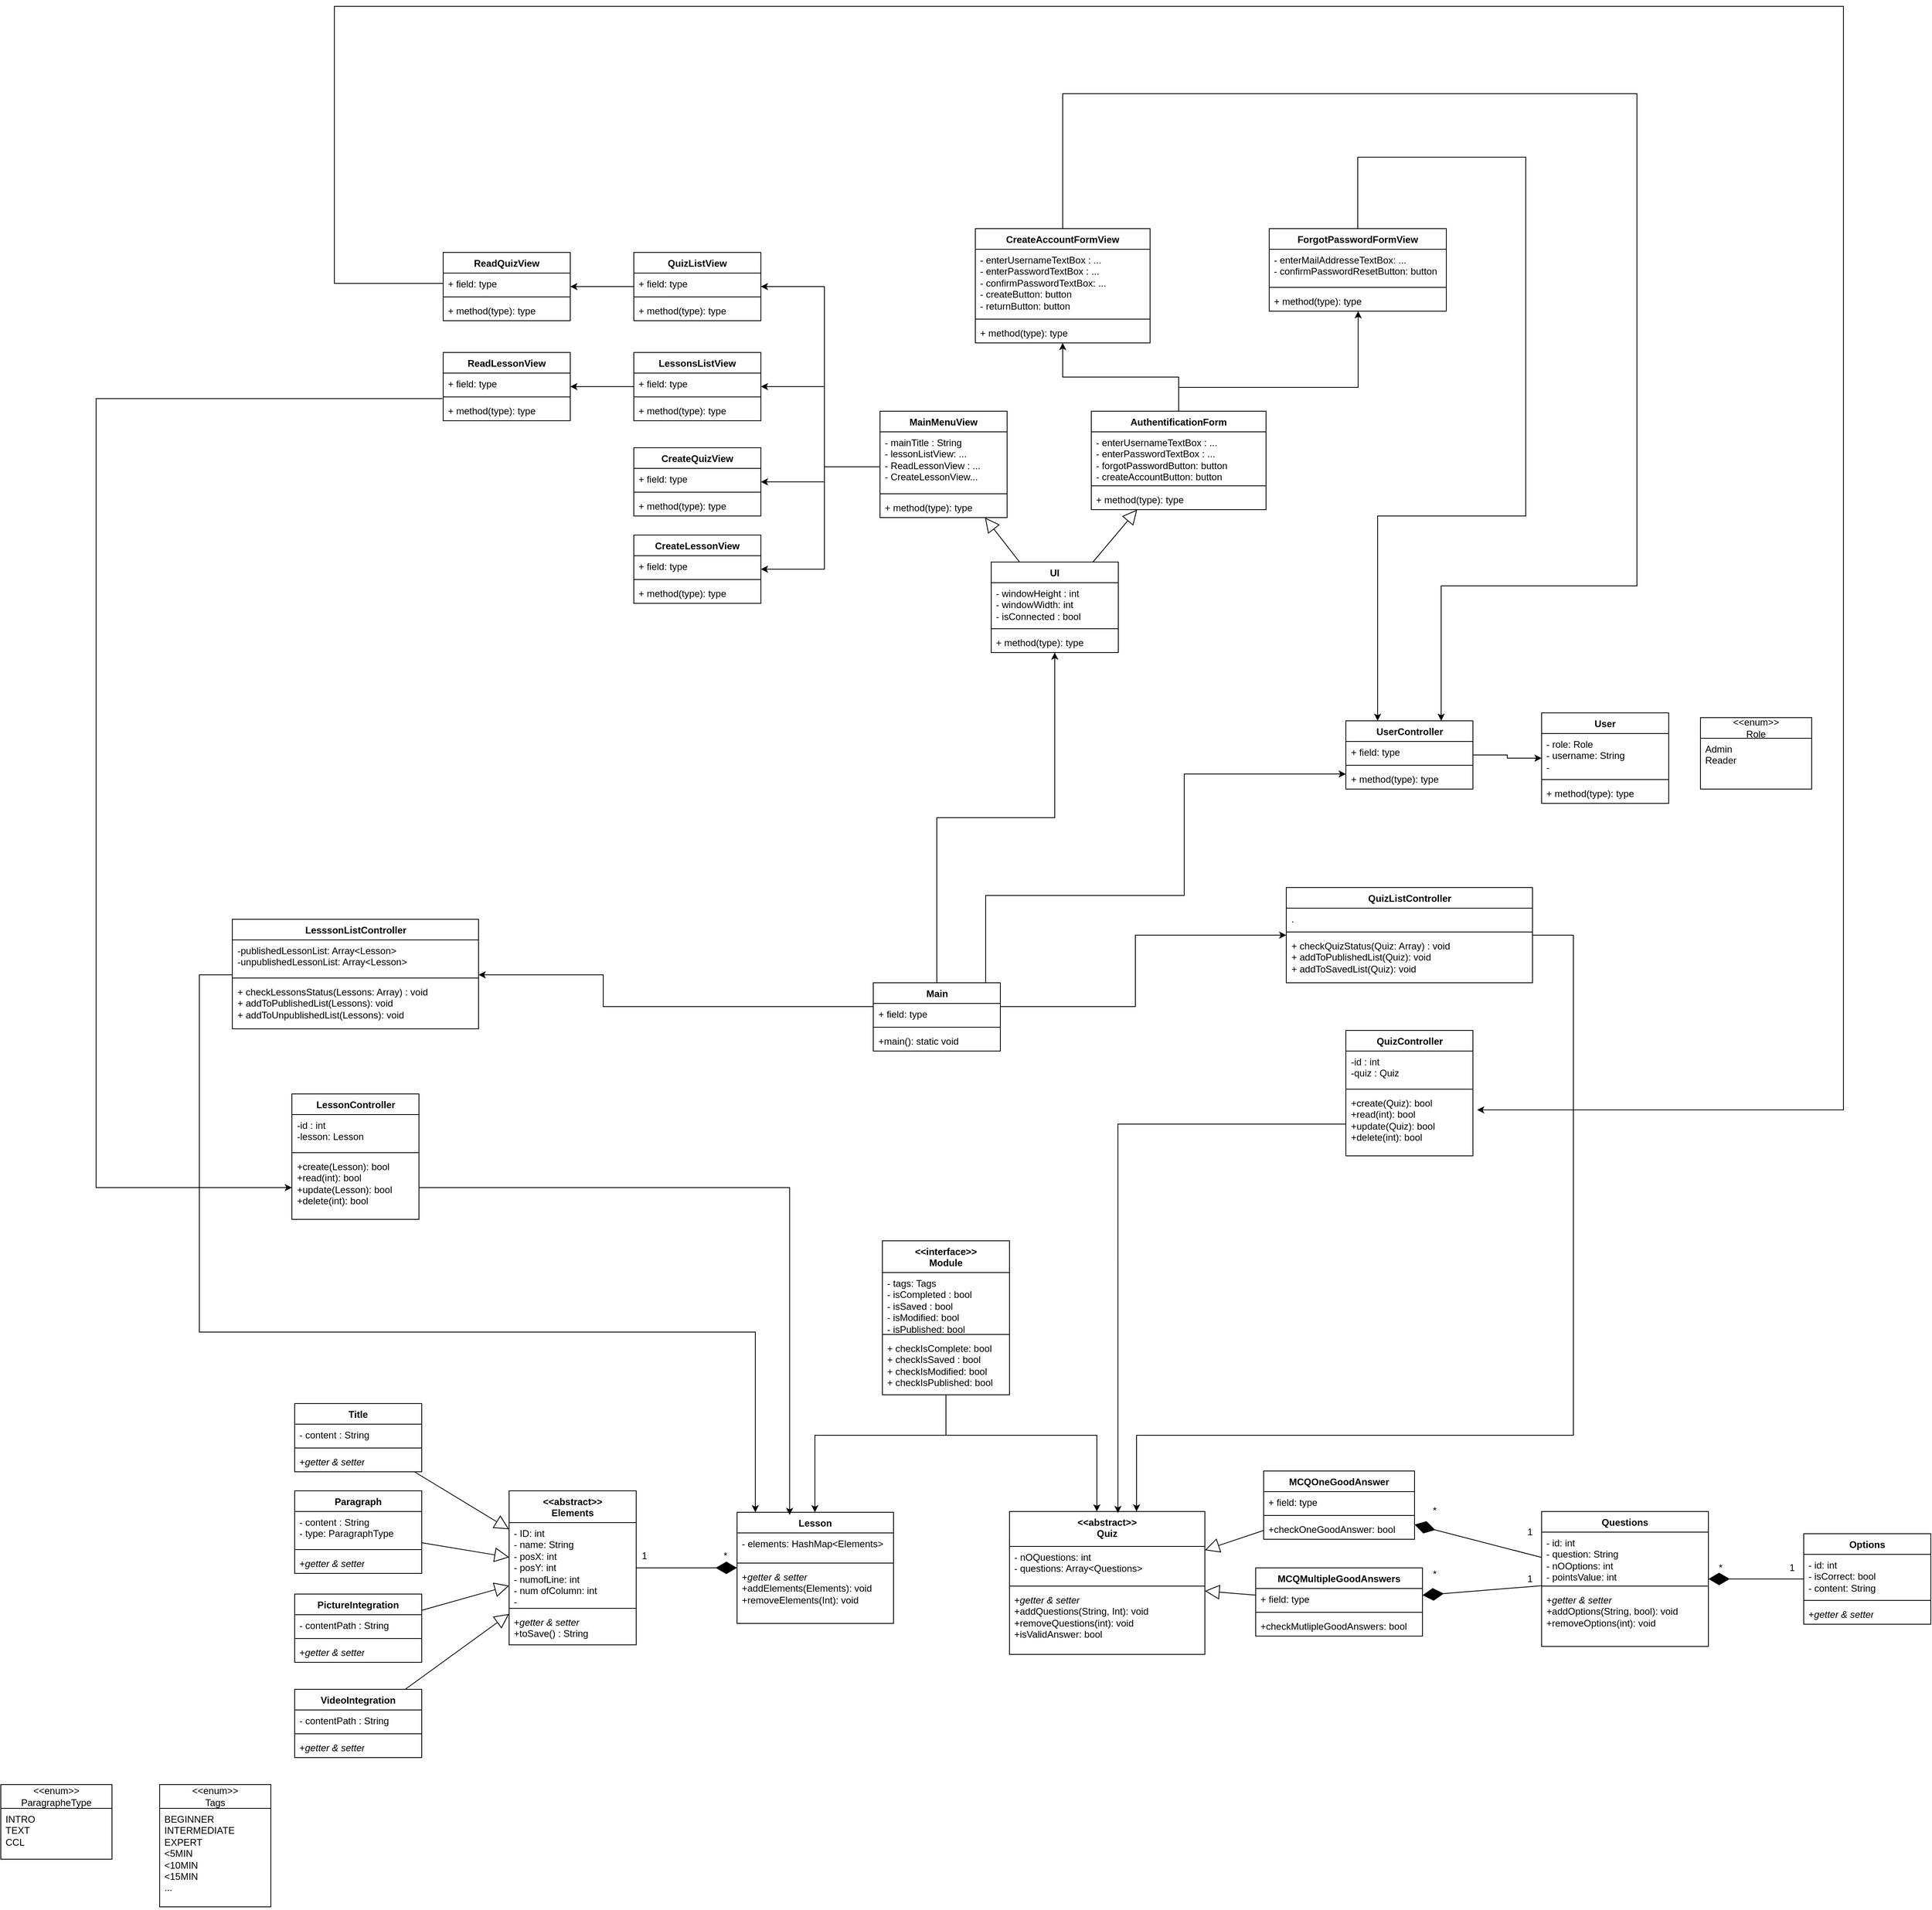 <mxfile version="24.8.0">
  <diagram name="Page-1" id="LISpaQGpMFGgsJHc8Aif">
    <mxGraphModel dx="5987" dy="3257" grid="1" gridSize="10" guides="1" tooltips="1" connect="1" arrows="1" fold="1" page="1" pageScale="1" pageWidth="827" pageHeight="1169" math="0" shadow="0">
      <root>
        <mxCell id="0" />
        <mxCell id="1" parent="0" />
        <mxCell id="mZM5SPe1gq3rT5h0dDff-43" style="edgeStyle=orthogonalEdgeStyle;rounded=0;orthogonalLoop=1;jettySize=auto;html=1;" parent="1" source="yk_457d4relMSUZ8ZGa3-5" target="yk_457d4relMSUZ8ZGa3-113" edge="1">
          <mxGeometry relative="1" as="geometry">
            <Array as="points">
              <mxPoint x="-41.5" y="290" />
              <mxPoint x="-41.5" y="250" />
            </Array>
          </mxGeometry>
        </mxCell>
        <mxCell id="mZM5SPe1gq3rT5h0dDff-72" style="edgeStyle=orthogonalEdgeStyle;rounded=0;orthogonalLoop=1;jettySize=auto;html=1;" parent="1" source="yk_457d4relMSUZ8ZGa3-5" target="mZM5SPe1gq3rT5h0dDff-68" edge="1">
          <mxGeometry relative="1" as="geometry">
            <Array as="points">
              <mxPoint x="440" y="150" />
              <mxPoint x="690" y="150" />
              <mxPoint x="690" y="-3" />
            </Array>
          </mxGeometry>
        </mxCell>
        <mxCell id="mZM5SPe1gq3rT5h0dDff-111" style="edgeStyle=orthogonalEdgeStyle;rounded=0;orthogonalLoop=1;jettySize=auto;html=1;" parent="1" source="yk_457d4relMSUZ8ZGa3-5" target="yk_457d4relMSUZ8ZGa3-9" edge="1">
          <mxGeometry relative="1" as="geometry" />
        </mxCell>
        <mxCell id="yk_457d4relMSUZ8ZGa3-5" value="Main" style="swimlane;fontStyle=1;align=center;verticalAlign=top;childLayout=stackLayout;horizontal=1;startSize=26;horizontalStack=0;resizeParent=1;resizeParentMax=0;resizeLast=0;collapsible=1;marginBottom=0;whiteSpace=wrap;html=1;" parent="1" vertex="1">
          <mxGeometry x="298.5" y="260" width="160" height="86" as="geometry" />
        </mxCell>
        <mxCell id="yk_457d4relMSUZ8ZGa3-6" value="+ field: type" style="text;strokeColor=none;fillColor=none;align=left;verticalAlign=top;spacingLeft=4;spacingRight=4;overflow=hidden;rotatable=0;points=[[0,0.5],[1,0.5]];portConstraint=eastwest;whiteSpace=wrap;html=1;" parent="yk_457d4relMSUZ8ZGa3-5" vertex="1">
          <mxGeometry y="26" width="160" height="26" as="geometry" />
        </mxCell>
        <mxCell id="yk_457d4relMSUZ8ZGa3-7" value="" style="line;strokeWidth=1;fillColor=none;align=left;verticalAlign=middle;spacingTop=-1;spacingLeft=3;spacingRight=3;rotatable=0;labelPosition=right;points=[];portConstraint=eastwest;strokeColor=inherit;" parent="yk_457d4relMSUZ8ZGa3-5" vertex="1">
          <mxGeometry y="52" width="160" height="8" as="geometry" />
        </mxCell>
        <mxCell id="yk_457d4relMSUZ8ZGa3-8" value="+main(): static void" style="text;strokeColor=none;fillColor=none;align=left;verticalAlign=top;spacingLeft=4;spacingRight=4;overflow=hidden;rotatable=0;points=[[0,0.5],[1,0.5]];portConstraint=eastwest;whiteSpace=wrap;html=1;" parent="yk_457d4relMSUZ8ZGa3-5" vertex="1">
          <mxGeometry y="60" width="160" height="26" as="geometry" />
        </mxCell>
        <mxCell id="yk_457d4relMSUZ8ZGa3-9" value="UI" style="swimlane;fontStyle=1;align=center;verticalAlign=top;childLayout=stackLayout;horizontal=1;startSize=26;horizontalStack=0;resizeParent=1;resizeParentMax=0;resizeLast=0;collapsible=1;marginBottom=0;whiteSpace=wrap;html=1;" parent="1" vertex="1">
          <mxGeometry x="447" y="-270" width="160" height="114" as="geometry" />
        </mxCell>
        <mxCell id="yk_457d4relMSUZ8ZGa3-10" value="- windowHeight : int&lt;div&gt;- windowWidth: int&lt;/div&gt;&lt;div&gt;- isConnected : bool&lt;/div&gt;" style="text;strokeColor=none;fillColor=none;align=left;verticalAlign=top;spacingLeft=4;spacingRight=4;overflow=hidden;rotatable=0;points=[[0,0.5],[1,0.5]];portConstraint=eastwest;whiteSpace=wrap;html=1;" parent="yk_457d4relMSUZ8ZGa3-9" vertex="1">
          <mxGeometry y="26" width="160" height="54" as="geometry" />
        </mxCell>
        <mxCell id="yk_457d4relMSUZ8ZGa3-11" value="" style="line;strokeWidth=1;fillColor=none;align=left;verticalAlign=middle;spacingTop=-1;spacingLeft=3;spacingRight=3;rotatable=0;labelPosition=right;points=[];portConstraint=eastwest;strokeColor=inherit;" parent="yk_457d4relMSUZ8ZGa3-9" vertex="1">
          <mxGeometry y="80" width="160" height="8" as="geometry" />
        </mxCell>
        <mxCell id="yk_457d4relMSUZ8ZGa3-12" value="+ method(type): type" style="text;strokeColor=none;fillColor=none;align=left;verticalAlign=top;spacingLeft=4;spacingRight=4;overflow=hidden;rotatable=0;points=[[0,0.5],[1,0.5]];portConstraint=eastwest;whiteSpace=wrap;html=1;" parent="yk_457d4relMSUZ8ZGa3-9" vertex="1">
          <mxGeometry y="88" width="160" height="26" as="geometry" />
        </mxCell>
        <mxCell id="mZM5SPe1gq3rT5h0dDff-110" style="edgeStyle=orthogonalEdgeStyle;rounded=0;orthogonalLoop=1;jettySize=auto;html=1;" parent="1" source="yk_457d4relMSUZ8ZGa3-13" target="yk_457d4relMSUZ8ZGa3-17" edge="1">
          <mxGeometry relative="1" as="geometry" />
        </mxCell>
        <mxCell id="yk_457d4relMSUZ8ZGa3-13" value="LessonsListView" style="swimlane;fontStyle=1;align=center;verticalAlign=top;childLayout=stackLayout;horizontal=1;startSize=26;horizontalStack=0;resizeParent=1;resizeParentMax=0;resizeLast=0;collapsible=1;marginBottom=0;whiteSpace=wrap;html=1;" parent="1" vertex="1">
          <mxGeometry x="-3" y="-534" width="160" height="86" as="geometry" />
        </mxCell>
        <mxCell id="yk_457d4relMSUZ8ZGa3-14" value="+ field: type" style="text;strokeColor=none;fillColor=none;align=left;verticalAlign=top;spacingLeft=4;spacingRight=4;overflow=hidden;rotatable=0;points=[[0,0.5],[1,0.5]];portConstraint=eastwest;whiteSpace=wrap;html=1;" parent="yk_457d4relMSUZ8ZGa3-13" vertex="1">
          <mxGeometry y="26" width="160" height="26" as="geometry" />
        </mxCell>
        <mxCell id="yk_457d4relMSUZ8ZGa3-15" value="" style="line;strokeWidth=1;fillColor=none;align=left;verticalAlign=middle;spacingTop=-1;spacingLeft=3;spacingRight=3;rotatable=0;labelPosition=right;points=[];portConstraint=eastwest;strokeColor=inherit;" parent="yk_457d4relMSUZ8ZGa3-13" vertex="1">
          <mxGeometry y="52" width="160" height="8" as="geometry" />
        </mxCell>
        <mxCell id="yk_457d4relMSUZ8ZGa3-16" value="+ method(type): type" style="text;strokeColor=none;fillColor=none;align=left;verticalAlign=top;spacingLeft=4;spacingRight=4;overflow=hidden;rotatable=0;points=[[0,0.5],[1,0.5]];portConstraint=eastwest;whiteSpace=wrap;html=1;" parent="yk_457d4relMSUZ8ZGa3-13" vertex="1">
          <mxGeometry y="60" width="160" height="26" as="geometry" />
        </mxCell>
        <mxCell id="yk_457d4relMSUZ8ZGa3-17" value="ReadLessonView" style="swimlane;fontStyle=1;align=center;verticalAlign=top;childLayout=stackLayout;horizontal=1;startSize=26;horizontalStack=0;resizeParent=1;resizeParentMax=0;resizeLast=0;collapsible=1;marginBottom=0;whiteSpace=wrap;html=1;" parent="1" vertex="1">
          <mxGeometry x="-243" y="-534" width="160" height="86" as="geometry" />
        </mxCell>
        <mxCell id="yk_457d4relMSUZ8ZGa3-18" value="+ field: type" style="text;strokeColor=none;fillColor=none;align=left;verticalAlign=top;spacingLeft=4;spacingRight=4;overflow=hidden;rotatable=0;points=[[0,0.5],[1,0.5]];portConstraint=eastwest;whiteSpace=wrap;html=1;" parent="yk_457d4relMSUZ8ZGa3-17" vertex="1">
          <mxGeometry y="26" width="160" height="26" as="geometry" />
        </mxCell>
        <mxCell id="yk_457d4relMSUZ8ZGa3-19" value="" style="line;strokeWidth=1;fillColor=none;align=left;verticalAlign=middle;spacingTop=-1;spacingLeft=3;spacingRight=3;rotatable=0;labelPosition=right;points=[];portConstraint=eastwest;strokeColor=inherit;" parent="yk_457d4relMSUZ8ZGa3-17" vertex="1">
          <mxGeometry y="52" width="160" height="8" as="geometry" />
        </mxCell>
        <mxCell id="yk_457d4relMSUZ8ZGa3-20" value="+ method(type): type" style="text;strokeColor=none;fillColor=none;align=left;verticalAlign=top;spacingLeft=4;spacingRight=4;overflow=hidden;rotatable=0;points=[[0,0.5],[1,0.5]];portConstraint=eastwest;whiteSpace=wrap;html=1;" parent="yk_457d4relMSUZ8ZGa3-17" vertex="1">
          <mxGeometry y="60" width="160" height="26" as="geometry" />
        </mxCell>
        <mxCell id="yk_457d4relMSUZ8ZGa3-21" value="CreateLessonView" style="swimlane;fontStyle=1;align=center;verticalAlign=top;childLayout=stackLayout;horizontal=1;startSize=26;horizontalStack=0;resizeParent=1;resizeParentMax=0;resizeLast=0;collapsible=1;marginBottom=0;whiteSpace=wrap;html=1;" parent="1" vertex="1">
          <mxGeometry x="-3" y="-304" width="160" height="86" as="geometry" />
        </mxCell>
        <mxCell id="yk_457d4relMSUZ8ZGa3-22" value="+ field: type" style="text;strokeColor=none;fillColor=none;align=left;verticalAlign=top;spacingLeft=4;spacingRight=4;overflow=hidden;rotatable=0;points=[[0,0.5],[1,0.5]];portConstraint=eastwest;whiteSpace=wrap;html=1;" parent="yk_457d4relMSUZ8ZGa3-21" vertex="1">
          <mxGeometry y="26" width="160" height="26" as="geometry" />
        </mxCell>
        <mxCell id="yk_457d4relMSUZ8ZGa3-23" value="" style="line;strokeWidth=1;fillColor=none;align=left;verticalAlign=middle;spacingTop=-1;spacingLeft=3;spacingRight=3;rotatable=0;labelPosition=right;points=[];portConstraint=eastwest;strokeColor=inherit;" parent="yk_457d4relMSUZ8ZGa3-21" vertex="1">
          <mxGeometry y="52" width="160" height="8" as="geometry" />
        </mxCell>
        <mxCell id="yk_457d4relMSUZ8ZGa3-24" value="+ method(type): type" style="text;strokeColor=none;fillColor=none;align=left;verticalAlign=top;spacingLeft=4;spacingRight=4;overflow=hidden;rotatable=0;points=[[0,0.5],[1,0.5]];portConstraint=eastwest;whiteSpace=wrap;html=1;" parent="yk_457d4relMSUZ8ZGa3-21" vertex="1">
          <mxGeometry y="60" width="160" height="26" as="geometry" />
        </mxCell>
        <mxCell id="mZM5SPe1gq3rT5h0dDff-106" style="edgeStyle=orthogonalEdgeStyle;rounded=0;orthogonalLoop=1;jettySize=auto;html=1;" parent="1" source="yk_457d4relMSUZ8ZGa3-25" target="yk_457d4relMSUZ8ZGa3-13" edge="1">
          <mxGeometry relative="1" as="geometry">
            <Array as="points">
              <mxPoint x="237" y="-390" />
              <mxPoint x="237" y="-491" />
            </Array>
          </mxGeometry>
        </mxCell>
        <mxCell id="mZM5SPe1gq3rT5h0dDff-107" style="edgeStyle=orthogonalEdgeStyle;rounded=0;orthogonalLoop=1;jettySize=auto;html=1;" parent="1" source="yk_457d4relMSUZ8ZGa3-25" target="mZM5SPe1gq3rT5h0dDff-76" edge="1">
          <mxGeometry relative="1" as="geometry">
            <Array as="points">
              <mxPoint x="237" y="-390" />
              <mxPoint x="237" y="-371" />
            </Array>
          </mxGeometry>
        </mxCell>
        <mxCell id="mZM5SPe1gq3rT5h0dDff-108" style="edgeStyle=orthogonalEdgeStyle;rounded=0;orthogonalLoop=1;jettySize=auto;html=1;" parent="1" source="yk_457d4relMSUZ8ZGa3-25" target="yk_457d4relMSUZ8ZGa3-21" edge="1">
          <mxGeometry relative="1" as="geometry">
            <Array as="points">
              <mxPoint x="237" y="-390" />
              <mxPoint x="237" y="-261" />
            </Array>
          </mxGeometry>
        </mxCell>
        <mxCell id="yk_457d4relMSUZ8ZGa3-25" value="MainMenuView" style="swimlane;fontStyle=1;align=center;verticalAlign=top;childLayout=stackLayout;horizontal=1;startSize=26;horizontalStack=0;resizeParent=1;resizeParentMax=0;resizeLast=0;collapsible=1;marginBottom=0;whiteSpace=wrap;html=1;" parent="1" vertex="1">
          <mxGeometry x="307" y="-460" width="160" height="134" as="geometry" />
        </mxCell>
        <mxCell id="yk_457d4relMSUZ8ZGa3-26" value="- mainTitle : String&lt;div&gt;- lessonListView: ...&lt;/div&gt;&lt;div&gt;- ReadLessonView : ...&lt;/div&gt;&lt;div&gt;- CreateLessonView...&lt;/div&gt;" style="text;strokeColor=none;fillColor=none;align=left;verticalAlign=top;spacingLeft=4;spacingRight=4;overflow=hidden;rotatable=0;points=[[0,0.5],[1,0.5]];portConstraint=eastwest;whiteSpace=wrap;html=1;" parent="yk_457d4relMSUZ8ZGa3-25" vertex="1">
          <mxGeometry y="26" width="160" height="74" as="geometry" />
        </mxCell>
        <mxCell id="yk_457d4relMSUZ8ZGa3-27" value="" style="line;strokeWidth=1;fillColor=none;align=left;verticalAlign=middle;spacingTop=-1;spacingLeft=3;spacingRight=3;rotatable=0;labelPosition=right;points=[];portConstraint=eastwest;strokeColor=inherit;" parent="yk_457d4relMSUZ8ZGa3-25" vertex="1">
          <mxGeometry y="100" width="160" height="8" as="geometry" />
        </mxCell>
        <mxCell id="yk_457d4relMSUZ8ZGa3-28" value="+ method(type): type" style="text;strokeColor=none;fillColor=none;align=left;verticalAlign=top;spacingLeft=4;spacingRight=4;overflow=hidden;rotatable=0;points=[[0,0.5],[1,0.5]];portConstraint=eastwest;whiteSpace=wrap;html=1;" parent="yk_457d4relMSUZ8ZGa3-25" vertex="1">
          <mxGeometry y="108" width="160" height="26" as="geometry" />
        </mxCell>
        <mxCell id="mZM5SPe1gq3rT5h0dDff-103" style="edgeStyle=orthogonalEdgeStyle;rounded=0;orthogonalLoop=1;jettySize=auto;html=1;" parent="1" source="yk_457d4relMSUZ8ZGa3-29" target="yk_457d4relMSUZ8ZGa3-33" edge="1">
          <mxGeometry relative="1" as="geometry" />
        </mxCell>
        <mxCell id="mZM5SPe1gq3rT5h0dDff-104" style="edgeStyle=orthogonalEdgeStyle;rounded=0;orthogonalLoop=1;jettySize=auto;html=1;" parent="1" source="yk_457d4relMSUZ8ZGa3-29" target="yk_457d4relMSUZ8ZGa3-37" edge="1">
          <mxGeometry relative="1" as="geometry">
            <Array as="points">
              <mxPoint x="683" y="-490" />
              <mxPoint x="909" y="-490" />
            </Array>
          </mxGeometry>
        </mxCell>
        <mxCell id="yk_457d4relMSUZ8ZGa3-29" value="AuthentificationForm" style="swimlane;fontStyle=1;align=center;verticalAlign=top;childLayout=stackLayout;horizontal=1;startSize=26;horizontalStack=0;resizeParent=1;resizeParentMax=0;resizeLast=0;collapsible=1;marginBottom=0;whiteSpace=wrap;html=1;" parent="1" vertex="1">
          <mxGeometry x="573" y="-460" width="220" height="124" as="geometry" />
        </mxCell>
        <mxCell id="yk_457d4relMSUZ8ZGa3-30" value="- enterUsernameTextBox : ...&lt;div&gt;- enterPasswordTextBox : ...&lt;/div&gt;&lt;div&gt;- forgotPasswordButton: button&lt;/div&gt;&lt;div&gt;- createAccountButton: button&lt;/div&gt;" style="text;strokeColor=none;fillColor=none;align=left;verticalAlign=top;spacingLeft=4;spacingRight=4;overflow=hidden;rotatable=0;points=[[0,0.5],[1,0.5]];portConstraint=eastwest;whiteSpace=wrap;html=1;" parent="yk_457d4relMSUZ8ZGa3-29" vertex="1">
          <mxGeometry y="26" width="220" height="64" as="geometry" />
        </mxCell>
        <mxCell id="yk_457d4relMSUZ8ZGa3-31" value="" style="line;strokeWidth=1;fillColor=none;align=left;verticalAlign=middle;spacingTop=-1;spacingLeft=3;spacingRight=3;rotatable=0;labelPosition=right;points=[];portConstraint=eastwest;strokeColor=inherit;" parent="yk_457d4relMSUZ8ZGa3-29" vertex="1">
          <mxGeometry y="90" width="220" height="8" as="geometry" />
        </mxCell>
        <mxCell id="yk_457d4relMSUZ8ZGa3-32" value="+ method(type): type" style="text;strokeColor=none;fillColor=none;align=left;verticalAlign=top;spacingLeft=4;spacingRight=4;overflow=hidden;rotatable=0;points=[[0,0.5],[1,0.5]];portConstraint=eastwest;whiteSpace=wrap;html=1;" parent="yk_457d4relMSUZ8ZGa3-29" vertex="1">
          <mxGeometry y="98" width="220" height="26" as="geometry" />
        </mxCell>
        <mxCell id="j1n0B2uICPT5OhyKwrOf-3" style="edgeStyle=orthogonalEdgeStyle;rounded=0;orthogonalLoop=1;jettySize=auto;html=1;exitX=0.5;exitY=0;exitDx=0;exitDy=0;entryX=0.75;entryY=0;entryDx=0;entryDy=0;" edge="1" parent="1" source="yk_457d4relMSUZ8ZGa3-33" target="mZM5SPe1gq3rT5h0dDff-68">
          <mxGeometry relative="1" as="geometry">
            <Array as="points">
              <mxPoint x="537" y="-860" />
              <mxPoint x="1260" y="-860" />
              <mxPoint x="1260" y="-240" />
              <mxPoint x="1014" y="-240" />
            </Array>
          </mxGeometry>
        </mxCell>
        <mxCell id="yk_457d4relMSUZ8ZGa3-33" value="CreateAccountFormView" style="swimlane;fontStyle=1;align=center;verticalAlign=top;childLayout=stackLayout;horizontal=1;startSize=26;horizontalStack=0;resizeParent=1;resizeParentMax=0;resizeLast=0;collapsible=1;marginBottom=0;whiteSpace=wrap;html=1;" parent="1" vertex="1">
          <mxGeometry x="427" y="-690" width="220" height="144" as="geometry" />
        </mxCell>
        <mxCell id="yk_457d4relMSUZ8ZGa3-34" value="- enterUsernameTextBox&amp;nbsp;: ...&lt;div&gt;- enterPassword&lt;span style=&quot;background-color: initial;&quot;&gt;TextBox&lt;/span&gt;&lt;span style=&quot;background-color: initial;&quot;&gt;&amp;nbsp;: ...&lt;/span&gt;&lt;/div&gt;&lt;div&gt;- confirmPassword&lt;span style=&quot;background-color: initial;&quot;&gt;TextBox&lt;/span&gt;&lt;span style=&quot;background-color: initial;&quot;&gt;: ...&lt;/span&gt;&lt;/div&gt;&lt;div&gt;- createButton: button&lt;/div&gt;&lt;div&gt;- returnButton: button&lt;/div&gt;&lt;div&gt;&lt;br&gt;&lt;/div&gt;" style="text;strokeColor=none;fillColor=none;align=left;verticalAlign=top;spacingLeft=4;spacingRight=4;overflow=hidden;rotatable=0;points=[[0,0.5],[1,0.5]];portConstraint=eastwest;whiteSpace=wrap;html=1;" parent="yk_457d4relMSUZ8ZGa3-33" vertex="1">
          <mxGeometry y="26" width="220" height="84" as="geometry" />
        </mxCell>
        <mxCell id="yk_457d4relMSUZ8ZGa3-35" value="" style="line;strokeWidth=1;fillColor=none;align=left;verticalAlign=middle;spacingTop=-1;spacingLeft=3;spacingRight=3;rotatable=0;labelPosition=right;points=[];portConstraint=eastwest;strokeColor=inherit;" parent="yk_457d4relMSUZ8ZGa3-33" vertex="1">
          <mxGeometry y="110" width="220" height="8" as="geometry" />
        </mxCell>
        <mxCell id="yk_457d4relMSUZ8ZGa3-36" value="+ method(type): type" style="text;strokeColor=none;fillColor=none;align=left;verticalAlign=top;spacingLeft=4;spacingRight=4;overflow=hidden;rotatable=0;points=[[0,0.5],[1,0.5]];portConstraint=eastwest;whiteSpace=wrap;html=1;" parent="yk_457d4relMSUZ8ZGa3-33" vertex="1">
          <mxGeometry y="118" width="220" height="26" as="geometry" />
        </mxCell>
        <mxCell id="j1n0B2uICPT5OhyKwrOf-4" style="edgeStyle=orthogonalEdgeStyle;rounded=0;orthogonalLoop=1;jettySize=auto;html=1;exitX=0.5;exitY=0;exitDx=0;exitDy=0;entryX=0.25;entryY=0;entryDx=0;entryDy=0;" edge="1" parent="1" source="yk_457d4relMSUZ8ZGa3-37" target="mZM5SPe1gq3rT5h0dDff-68">
          <mxGeometry relative="1" as="geometry">
            <Array as="points">
              <mxPoint x="908" y="-780" />
              <mxPoint x="1120" y="-780" />
              <mxPoint x="1120" y="-328" />
              <mxPoint x="934" y="-328" />
            </Array>
          </mxGeometry>
        </mxCell>
        <mxCell id="yk_457d4relMSUZ8ZGa3-37" value="ForgotPasswordFormView" style="swimlane;fontStyle=1;align=center;verticalAlign=top;childLayout=stackLayout;horizontal=1;startSize=26;horizontalStack=0;resizeParent=1;resizeParentMax=0;resizeLast=0;collapsible=1;marginBottom=0;whiteSpace=wrap;html=1;" parent="1" vertex="1">
          <mxGeometry x="797" y="-690" width="223" height="104" as="geometry" />
        </mxCell>
        <mxCell id="yk_457d4relMSUZ8ZGa3-38" value="- enterMailAddresseTextBox: ...&lt;div&gt;- confirmPasswordResetButton: button&amp;nbsp;&lt;/div&gt;" style="text;strokeColor=none;fillColor=none;align=left;verticalAlign=top;spacingLeft=4;spacingRight=4;overflow=hidden;rotatable=0;points=[[0,0.5],[1,0.5]];portConstraint=eastwest;whiteSpace=wrap;html=1;" parent="yk_457d4relMSUZ8ZGa3-37" vertex="1">
          <mxGeometry y="26" width="223" height="44" as="geometry" />
        </mxCell>
        <mxCell id="yk_457d4relMSUZ8ZGa3-39" value="" style="line;strokeWidth=1;fillColor=none;align=left;verticalAlign=middle;spacingTop=-1;spacingLeft=3;spacingRight=3;rotatable=0;labelPosition=right;points=[];portConstraint=eastwest;strokeColor=inherit;" parent="yk_457d4relMSUZ8ZGa3-37" vertex="1">
          <mxGeometry y="70" width="223" height="8" as="geometry" />
        </mxCell>
        <mxCell id="yk_457d4relMSUZ8ZGa3-40" value="+ method(type): type" style="text;strokeColor=none;fillColor=none;align=left;verticalAlign=top;spacingLeft=4;spacingRight=4;overflow=hidden;rotatable=0;points=[[0,0.5],[1,0.5]];portConstraint=eastwest;whiteSpace=wrap;html=1;" parent="yk_457d4relMSUZ8ZGa3-37" vertex="1">
          <mxGeometry y="78" width="223" height="26" as="geometry" />
        </mxCell>
        <mxCell id="yk_457d4relMSUZ8ZGa3-41" value="Lesson" style="swimlane;fontStyle=1;align=center;verticalAlign=top;childLayout=stackLayout;horizontal=1;startSize=26;horizontalStack=0;resizeParent=1;resizeParentMax=0;resizeLast=0;collapsible=1;marginBottom=0;whiteSpace=wrap;html=1;" parent="1" vertex="1">
          <mxGeometry x="127" y="927" width="197" height="140" as="geometry" />
        </mxCell>
        <mxCell id="yk_457d4relMSUZ8ZGa3-42" value="- elements: HashMap&amp;lt;Elements&amp;gt;&lt;div&gt;&lt;br&gt;&lt;/div&gt;" style="text;strokeColor=none;fillColor=none;align=left;verticalAlign=top;spacingLeft=4;spacingRight=4;overflow=hidden;rotatable=0;points=[[0,0.5],[1,0.5]];portConstraint=eastwest;whiteSpace=wrap;html=1;" parent="yk_457d4relMSUZ8ZGa3-41" vertex="1">
          <mxGeometry y="26" width="197" height="34" as="geometry" />
        </mxCell>
        <mxCell id="yk_457d4relMSUZ8ZGa3-43" value="" style="line;strokeWidth=1;fillColor=none;align=left;verticalAlign=middle;spacingTop=-1;spacingLeft=3;spacingRight=3;rotatable=0;labelPosition=right;points=[];portConstraint=eastwest;strokeColor=inherit;" parent="yk_457d4relMSUZ8ZGa3-41" vertex="1">
          <mxGeometry y="60" width="197" height="8" as="geometry" />
        </mxCell>
        <mxCell id="yk_457d4relMSUZ8ZGa3-44" value="&lt;div&gt;+&lt;i&gt;getter &amp;amp; setter&lt;/i&gt;&lt;/div&gt;+addElements(Elements): void&lt;div&gt;+removeElements(&lt;span style=&quot;background-color: initial;&quot;&gt;Int&lt;/span&gt;&lt;span style=&quot;background-color: initial;&quot;&gt;): void&lt;/span&gt;&lt;/div&gt;" style="text;strokeColor=none;fillColor=none;align=left;verticalAlign=top;spacingLeft=4;spacingRight=4;overflow=hidden;rotatable=0;points=[[0,0.5],[1,0.5]];portConstraint=eastwest;whiteSpace=wrap;html=1;" parent="yk_457d4relMSUZ8ZGa3-41" vertex="1">
          <mxGeometry y="68" width="197" height="72" as="geometry" />
        </mxCell>
        <mxCell id="yk_457d4relMSUZ8ZGa3-45" value="&lt;div&gt;&amp;lt;&amp;lt;abstract&amp;gt;&amp;gt;&lt;/div&gt;Elements" style="swimlane;fontStyle=1;align=center;verticalAlign=top;childLayout=stackLayout;horizontal=1;startSize=40;horizontalStack=0;resizeParent=1;resizeParentMax=0;resizeLast=0;collapsible=1;marginBottom=0;whiteSpace=wrap;html=1;" parent="1" vertex="1">
          <mxGeometry x="-160" y="900" width="160" height="194" as="geometry" />
        </mxCell>
        <mxCell id="yk_457d4relMSUZ8ZGa3-46" value="- ID: int&lt;div&gt;- name: String&lt;div&gt;- posX: int&lt;/div&gt;&lt;div&gt;- posY: int&lt;/div&gt;&lt;div&gt;- numofLine: int&lt;/div&gt;&lt;div&gt;- num ofColumn: int&lt;/div&gt;&lt;div&gt;-&amp;nbsp;&lt;/div&gt;&lt;/div&gt;" style="text;strokeColor=none;fillColor=none;align=left;verticalAlign=top;spacingLeft=4;spacingRight=4;overflow=hidden;rotatable=0;points=[[0,0.5],[1,0.5]];portConstraint=eastwest;whiteSpace=wrap;html=1;" parent="yk_457d4relMSUZ8ZGa3-45" vertex="1">
          <mxGeometry y="40" width="160" height="104" as="geometry" />
        </mxCell>
        <mxCell id="yk_457d4relMSUZ8ZGa3-47" value="" style="line;strokeWidth=1;fillColor=none;align=left;verticalAlign=middle;spacingTop=-1;spacingLeft=3;spacingRight=3;rotatable=0;labelPosition=right;points=[];portConstraint=eastwest;strokeColor=inherit;" parent="yk_457d4relMSUZ8ZGa3-45" vertex="1">
          <mxGeometry y="144" width="160" height="8" as="geometry" />
        </mxCell>
        <mxCell id="yk_457d4relMSUZ8ZGa3-48" value="+&lt;i&gt;getter &amp;amp; setter&lt;/i&gt;&lt;div&gt;+toSave() : String&lt;/div&gt;" style="text;strokeColor=none;fillColor=none;align=left;verticalAlign=top;spacingLeft=4;spacingRight=4;overflow=hidden;rotatable=0;points=[[0,0.5],[1,0.5]];portConstraint=eastwest;whiteSpace=wrap;html=1;" parent="yk_457d4relMSUZ8ZGa3-45" vertex="1">
          <mxGeometry y="152" width="160" height="42" as="geometry" />
        </mxCell>
        <mxCell id="yk_457d4relMSUZ8ZGa3-50" value="Title" style="swimlane;fontStyle=1;align=center;verticalAlign=top;childLayout=stackLayout;horizontal=1;startSize=26;horizontalStack=0;resizeParent=1;resizeParentMax=0;resizeLast=0;collapsible=1;marginBottom=0;whiteSpace=wrap;html=1;" parent="1" vertex="1">
          <mxGeometry x="-430" y="790" width="160" height="86" as="geometry" />
        </mxCell>
        <mxCell id="yk_457d4relMSUZ8ZGa3-51" value="- content : String" style="text;strokeColor=none;fillColor=none;align=left;verticalAlign=top;spacingLeft=4;spacingRight=4;overflow=hidden;rotatable=0;points=[[0,0.5],[1,0.5]];portConstraint=eastwest;whiteSpace=wrap;html=1;" parent="yk_457d4relMSUZ8ZGa3-50" vertex="1">
          <mxGeometry y="26" width="160" height="26" as="geometry" />
        </mxCell>
        <mxCell id="yk_457d4relMSUZ8ZGa3-52" value="" style="line;strokeWidth=1;fillColor=none;align=left;verticalAlign=middle;spacingTop=-1;spacingLeft=3;spacingRight=3;rotatable=0;labelPosition=right;points=[];portConstraint=eastwest;strokeColor=inherit;" parent="yk_457d4relMSUZ8ZGa3-50" vertex="1">
          <mxGeometry y="52" width="160" height="8" as="geometry" />
        </mxCell>
        <mxCell id="yk_457d4relMSUZ8ZGa3-53" value="+&lt;i&gt;getter &amp;amp; setter&lt;/i&gt;" style="text;strokeColor=none;fillColor=none;align=left;verticalAlign=top;spacingLeft=4;spacingRight=4;overflow=hidden;rotatable=0;points=[[0,0.5],[1,0.5]];portConstraint=eastwest;whiteSpace=wrap;html=1;" parent="yk_457d4relMSUZ8ZGa3-50" vertex="1">
          <mxGeometry y="60" width="160" height="26" as="geometry" />
        </mxCell>
        <mxCell id="yk_457d4relMSUZ8ZGa3-54" value="Paragraph" style="swimlane;fontStyle=1;align=center;verticalAlign=top;childLayout=stackLayout;horizontal=1;startSize=26;horizontalStack=0;resizeParent=1;resizeParentMax=0;resizeLast=0;collapsible=1;marginBottom=0;whiteSpace=wrap;html=1;" parent="1" vertex="1">
          <mxGeometry x="-430" y="900" width="160" height="104" as="geometry" />
        </mxCell>
        <mxCell id="yk_457d4relMSUZ8ZGa3-55" value="- content : String&lt;div&gt;- type: ParagraphType&lt;/div&gt;" style="text;strokeColor=none;fillColor=none;align=left;verticalAlign=top;spacingLeft=4;spacingRight=4;overflow=hidden;rotatable=0;points=[[0,0.5],[1,0.5]];portConstraint=eastwest;whiteSpace=wrap;html=1;" parent="yk_457d4relMSUZ8ZGa3-54" vertex="1">
          <mxGeometry y="26" width="160" height="44" as="geometry" />
        </mxCell>
        <mxCell id="yk_457d4relMSUZ8ZGa3-56" value="" style="line;strokeWidth=1;fillColor=none;align=left;verticalAlign=middle;spacingTop=-1;spacingLeft=3;spacingRight=3;rotatable=0;labelPosition=right;points=[];portConstraint=eastwest;strokeColor=inherit;" parent="yk_457d4relMSUZ8ZGa3-54" vertex="1">
          <mxGeometry y="70" width="160" height="8" as="geometry" />
        </mxCell>
        <mxCell id="yk_457d4relMSUZ8ZGa3-57" value="+&lt;i&gt;getter &amp;amp; setter&lt;/i&gt;" style="text;strokeColor=none;fillColor=none;align=left;verticalAlign=top;spacingLeft=4;spacingRight=4;overflow=hidden;rotatable=0;points=[[0,0.5],[1,0.5]];portConstraint=eastwest;whiteSpace=wrap;html=1;" parent="yk_457d4relMSUZ8ZGa3-54" vertex="1">
          <mxGeometry y="78" width="160" height="26" as="geometry" />
        </mxCell>
        <mxCell id="yk_457d4relMSUZ8ZGa3-58" value="PictureIntegration" style="swimlane;fontStyle=1;align=center;verticalAlign=top;childLayout=stackLayout;horizontal=1;startSize=26;horizontalStack=0;resizeParent=1;resizeParentMax=0;resizeLast=0;collapsible=1;marginBottom=0;whiteSpace=wrap;html=1;" parent="1" vertex="1">
          <mxGeometry x="-430" y="1030" width="160" height="86" as="geometry" />
        </mxCell>
        <mxCell id="yk_457d4relMSUZ8ZGa3-59" value="- contentPath : String" style="text;strokeColor=none;fillColor=none;align=left;verticalAlign=top;spacingLeft=4;spacingRight=4;overflow=hidden;rotatable=0;points=[[0,0.5],[1,0.5]];portConstraint=eastwest;whiteSpace=wrap;html=1;" parent="yk_457d4relMSUZ8ZGa3-58" vertex="1">
          <mxGeometry y="26" width="160" height="26" as="geometry" />
        </mxCell>
        <mxCell id="yk_457d4relMSUZ8ZGa3-60" value="" style="line;strokeWidth=1;fillColor=none;align=left;verticalAlign=middle;spacingTop=-1;spacingLeft=3;spacingRight=3;rotatable=0;labelPosition=right;points=[];portConstraint=eastwest;strokeColor=inherit;" parent="yk_457d4relMSUZ8ZGa3-58" vertex="1">
          <mxGeometry y="52" width="160" height="8" as="geometry" />
        </mxCell>
        <mxCell id="yk_457d4relMSUZ8ZGa3-61" value="+&lt;i&gt;getter &amp;amp; setter&lt;/i&gt;" style="text;strokeColor=none;fillColor=none;align=left;verticalAlign=top;spacingLeft=4;spacingRight=4;overflow=hidden;rotatable=0;points=[[0,0.5],[1,0.5]];portConstraint=eastwest;whiteSpace=wrap;html=1;" parent="yk_457d4relMSUZ8ZGa3-58" vertex="1">
          <mxGeometry y="60" width="160" height="26" as="geometry" />
        </mxCell>
        <mxCell id="yk_457d4relMSUZ8ZGa3-62" value="VideoIntegration" style="swimlane;fontStyle=1;align=center;verticalAlign=top;childLayout=stackLayout;horizontal=1;startSize=26;horizontalStack=0;resizeParent=1;resizeParentMax=0;resizeLast=0;collapsible=1;marginBottom=0;whiteSpace=wrap;html=1;" parent="1" vertex="1">
          <mxGeometry x="-430" y="1150" width="160" height="86" as="geometry" />
        </mxCell>
        <mxCell id="yk_457d4relMSUZ8ZGa3-63" value="- contentPath : String" style="text;strokeColor=none;fillColor=none;align=left;verticalAlign=top;spacingLeft=4;spacingRight=4;overflow=hidden;rotatable=0;points=[[0,0.5],[1,0.5]];portConstraint=eastwest;whiteSpace=wrap;html=1;" parent="yk_457d4relMSUZ8ZGa3-62" vertex="1">
          <mxGeometry y="26" width="160" height="26" as="geometry" />
        </mxCell>
        <mxCell id="yk_457d4relMSUZ8ZGa3-64" value="" style="line;strokeWidth=1;fillColor=none;align=left;verticalAlign=middle;spacingTop=-1;spacingLeft=3;spacingRight=3;rotatable=0;labelPosition=right;points=[];portConstraint=eastwest;strokeColor=inherit;" parent="yk_457d4relMSUZ8ZGa3-62" vertex="1">
          <mxGeometry y="52" width="160" height="8" as="geometry" />
        </mxCell>
        <mxCell id="yk_457d4relMSUZ8ZGa3-65" value="+&lt;i&gt;getter &amp;amp; setter&lt;/i&gt;" style="text;strokeColor=none;fillColor=none;align=left;verticalAlign=top;spacingLeft=4;spacingRight=4;overflow=hidden;rotatable=0;points=[[0,0.5],[1,0.5]];portConstraint=eastwest;whiteSpace=wrap;html=1;" parent="yk_457d4relMSUZ8ZGa3-62" vertex="1">
          <mxGeometry y="60" width="160" height="26" as="geometry" />
        </mxCell>
        <mxCell id="yk_457d4relMSUZ8ZGa3-79" value="&amp;lt;&amp;lt;enum&amp;gt;&amp;gt;&lt;div&gt;Tags&lt;/div&gt;" style="swimlane;fontStyle=0;childLayout=stackLayout;horizontal=1;startSize=30;fillColor=none;horizontalStack=0;resizeParent=1;resizeParentMax=0;resizeLast=0;collapsible=1;marginBottom=0;whiteSpace=wrap;html=1;" parent="1" vertex="1">
          <mxGeometry x="-600" y="1270" width="140" height="154" as="geometry" />
        </mxCell>
        <mxCell id="yk_457d4relMSUZ8ZGa3-80" value="BEGINNER&lt;div&gt;INTERMEDIATE&lt;/div&gt;&lt;div&gt;EXPERT&lt;/div&gt;&lt;div&gt;&amp;lt;5MIN&lt;/div&gt;&lt;div&gt;&amp;lt;10MIN&lt;/div&gt;&lt;div&gt;&amp;lt;15MIN&lt;/div&gt;&lt;div&gt;...&lt;/div&gt;" style="text;strokeColor=none;fillColor=none;align=left;verticalAlign=top;spacingLeft=4;spacingRight=4;overflow=hidden;rotatable=0;points=[[0,0.5],[1,0.5]];portConstraint=eastwest;whiteSpace=wrap;html=1;" parent="yk_457d4relMSUZ8ZGa3-79" vertex="1">
          <mxGeometry y="30" width="140" height="124" as="geometry" />
        </mxCell>
        <mxCell id="yk_457d4relMSUZ8ZGa3-85" value="&lt;div&gt;&amp;lt;&amp;lt;abstract&amp;gt;&amp;gt;&lt;/div&gt;Quiz" style="swimlane;fontStyle=1;align=center;verticalAlign=top;childLayout=stackLayout;horizontal=1;startSize=44;horizontalStack=0;resizeParent=1;resizeParentMax=0;resizeLast=0;collapsible=1;marginBottom=0;whiteSpace=wrap;html=1;" parent="1" vertex="1">
          <mxGeometry x="470" y="926" width="246" height="180" as="geometry" />
        </mxCell>
        <mxCell id="yk_457d4relMSUZ8ZGa3-86" value="- nOQuestions: int&lt;div&gt;- questions: Array&amp;lt;Questions&amp;gt;&lt;/div&gt;" style="text;strokeColor=none;fillColor=none;align=left;verticalAlign=top;spacingLeft=4;spacingRight=4;overflow=hidden;rotatable=0;points=[[0,0.5],[1,0.5]];portConstraint=eastwest;whiteSpace=wrap;html=1;" parent="yk_457d4relMSUZ8ZGa3-85" vertex="1">
          <mxGeometry y="44" width="246" height="46" as="geometry" />
        </mxCell>
        <mxCell id="yk_457d4relMSUZ8ZGa3-87" value="" style="line;strokeWidth=1;fillColor=none;align=left;verticalAlign=middle;spacingTop=-1;spacingLeft=3;spacingRight=3;rotatable=0;labelPosition=right;points=[];portConstraint=eastwest;strokeColor=inherit;" parent="yk_457d4relMSUZ8ZGa3-85" vertex="1">
          <mxGeometry y="90" width="246" height="8" as="geometry" />
        </mxCell>
        <mxCell id="yk_457d4relMSUZ8ZGa3-88" value="&lt;div&gt;+&lt;i&gt;getter &amp;amp; setter&lt;/i&gt;&lt;/div&gt;+addQuestions(String, Int): void&lt;div&gt;+removeQuestions(int): void&lt;/div&gt;&lt;div&gt;+isValidAnswer: bool&lt;/div&gt;" style="text;strokeColor=none;fillColor=none;align=left;verticalAlign=top;spacingLeft=4;spacingRight=4;overflow=hidden;rotatable=0;points=[[0,0.5],[1,0.5]];portConstraint=eastwest;whiteSpace=wrap;html=1;" parent="yk_457d4relMSUZ8ZGa3-85" vertex="1">
          <mxGeometry y="98" width="246" height="82" as="geometry" />
        </mxCell>
        <mxCell id="yk_457d4relMSUZ8ZGa3-89" value="MCQOneGoodAnswer" style="swimlane;fontStyle=1;align=center;verticalAlign=top;childLayout=stackLayout;horizontal=1;startSize=26;horizontalStack=0;resizeParent=1;resizeParentMax=0;resizeLast=0;collapsible=1;marginBottom=0;whiteSpace=wrap;html=1;" parent="1" vertex="1">
          <mxGeometry x="790" y="875" width="190" height="86" as="geometry" />
        </mxCell>
        <mxCell id="yk_457d4relMSUZ8ZGa3-90" value="+ field: type" style="text;strokeColor=none;fillColor=none;align=left;verticalAlign=top;spacingLeft=4;spacingRight=4;overflow=hidden;rotatable=0;points=[[0,0.5],[1,0.5]];portConstraint=eastwest;whiteSpace=wrap;html=1;" parent="yk_457d4relMSUZ8ZGa3-89" vertex="1">
          <mxGeometry y="26" width="190" height="26" as="geometry" />
        </mxCell>
        <mxCell id="yk_457d4relMSUZ8ZGa3-91" value="" style="line;strokeWidth=1;fillColor=none;align=left;verticalAlign=middle;spacingTop=-1;spacingLeft=3;spacingRight=3;rotatable=0;labelPosition=right;points=[];portConstraint=eastwest;strokeColor=inherit;" parent="yk_457d4relMSUZ8ZGa3-89" vertex="1">
          <mxGeometry y="52" width="190" height="8" as="geometry" />
        </mxCell>
        <mxCell id="yk_457d4relMSUZ8ZGa3-92" value="+checkOneGoodAnswer: bool" style="text;strokeColor=none;fillColor=none;align=left;verticalAlign=top;spacingLeft=4;spacingRight=4;overflow=hidden;rotatable=0;points=[[0,0.5],[1,0.5]];portConstraint=eastwest;whiteSpace=wrap;html=1;" parent="yk_457d4relMSUZ8ZGa3-89" vertex="1">
          <mxGeometry y="60" width="190" height="26" as="geometry" />
        </mxCell>
        <mxCell id="yk_457d4relMSUZ8ZGa3-93" value="MCQMultipleGoodAnswers" style="swimlane;fontStyle=1;align=center;verticalAlign=top;childLayout=stackLayout;horizontal=1;startSize=26;horizontalStack=0;resizeParent=1;resizeParentMax=0;resizeLast=0;collapsible=1;marginBottom=0;whiteSpace=wrap;html=1;" parent="1" vertex="1">
          <mxGeometry x="780" y="997" width="210" height="86" as="geometry" />
        </mxCell>
        <mxCell id="yk_457d4relMSUZ8ZGa3-94" value="+ field: type" style="text;strokeColor=none;fillColor=none;align=left;verticalAlign=top;spacingLeft=4;spacingRight=4;overflow=hidden;rotatable=0;points=[[0,0.5],[1,0.5]];portConstraint=eastwest;whiteSpace=wrap;html=1;" parent="yk_457d4relMSUZ8ZGa3-93" vertex="1">
          <mxGeometry y="26" width="210" height="26" as="geometry" />
        </mxCell>
        <mxCell id="yk_457d4relMSUZ8ZGa3-95" value="" style="line;strokeWidth=1;fillColor=none;align=left;verticalAlign=middle;spacingTop=-1;spacingLeft=3;spacingRight=3;rotatable=0;labelPosition=right;points=[];portConstraint=eastwest;strokeColor=inherit;" parent="yk_457d4relMSUZ8ZGa3-93" vertex="1">
          <mxGeometry y="52" width="210" height="8" as="geometry" />
        </mxCell>
        <mxCell id="yk_457d4relMSUZ8ZGa3-96" value="+checkMutlipleGoodAnswers: bool" style="text;strokeColor=none;fillColor=none;align=left;verticalAlign=top;spacingLeft=4;spacingRight=4;overflow=hidden;rotatable=0;points=[[0,0.5],[1,0.5]];portConstraint=eastwest;whiteSpace=wrap;html=1;" parent="yk_457d4relMSUZ8ZGa3-93" vertex="1">
          <mxGeometry y="60" width="210" height="26" as="geometry" />
        </mxCell>
        <mxCell id="yk_457d4relMSUZ8ZGa3-101" value="Questions" style="swimlane;fontStyle=1;align=center;verticalAlign=top;childLayout=stackLayout;horizontal=1;startSize=26;horizontalStack=0;resizeParent=1;resizeParentMax=0;resizeLast=0;collapsible=1;marginBottom=0;whiteSpace=wrap;html=1;" parent="1" vertex="1">
          <mxGeometry x="1140" y="926" width="210" height="170" as="geometry" />
        </mxCell>
        <mxCell id="yk_457d4relMSUZ8ZGa3-102" value="- id: int&lt;div&gt;- question: String&lt;br&gt;&lt;div&gt;- nOOptions: int&lt;/div&gt;&lt;div&gt;- pointsValue: int&lt;/div&gt;&lt;/div&gt;" style="text;strokeColor=none;fillColor=none;align=left;verticalAlign=top;spacingLeft=4;spacingRight=4;overflow=hidden;rotatable=0;points=[[0,0.5],[1,0.5]];portConstraint=eastwest;whiteSpace=wrap;html=1;" parent="yk_457d4relMSUZ8ZGa3-101" vertex="1">
          <mxGeometry y="26" width="210" height="64" as="geometry" />
        </mxCell>
        <mxCell id="yk_457d4relMSUZ8ZGa3-103" value="" style="line;strokeWidth=1;fillColor=none;align=left;verticalAlign=middle;spacingTop=-1;spacingLeft=3;spacingRight=3;rotatable=0;labelPosition=right;points=[];portConstraint=eastwest;strokeColor=inherit;" parent="yk_457d4relMSUZ8ZGa3-101" vertex="1">
          <mxGeometry y="90" width="210" height="8" as="geometry" />
        </mxCell>
        <mxCell id="yk_457d4relMSUZ8ZGa3-104" value="+&lt;i&gt;getter &amp;amp; setter&lt;/i&gt;&lt;div&gt;&lt;i style=&quot;background-color: initial;&quot;&gt;+&lt;/i&gt;&lt;span style=&quot;background-color: initial;&quot;&gt;addOptions(String, bool&lt;/span&gt;&lt;span style=&quot;background-color: initial;&quot;&gt;): void&lt;/span&gt;&lt;div&gt;+removeOptions(int): void&lt;/div&gt;&lt;/div&gt;" style="text;strokeColor=none;fillColor=none;align=left;verticalAlign=top;spacingLeft=4;spacingRight=4;overflow=hidden;rotatable=0;points=[[0,0.5],[1,0.5]];portConstraint=eastwest;whiteSpace=wrap;html=1;" parent="yk_457d4relMSUZ8ZGa3-101" vertex="1">
          <mxGeometry y="98" width="210" height="72" as="geometry" />
        </mxCell>
        <mxCell id="yk_457d4relMSUZ8ZGa3-105" value="Options" style="swimlane;fontStyle=1;align=center;verticalAlign=top;childLayout=stackLayout;horizontal=1;startSize=26;horizontalStack=0;resizeParent=1;resizeParentMax=0;resizeLast=0;collapsible=1;marginBottom=0;whiteSpace=wrap;html=1;" parent="1" vertex="1">
          <mxGeometry x="1470" y="954" width="160" height="114" as="geometry" />
        </mxCell>
        <mxCell id="yk_457d4relMSUZ8ZGa3-106" value="- id: int&lt;div&gt;- isCorrect: bool&lt;/div&gt;&lt;div&gt;- content: String&lt;/div&gt;" style="text;strokeColor=none;fillColor=none;align=left;verticalAlign=top;spacingLeft=4;spacingRight=4;overflow=hidden;rotatable=0;points=[[0,0.5],[1,0.5]];portConstraint=eastwest;whiteSpace=wrap;html=1;" parent="yk_457d4relMSUZ8ZGa3-105" vertex="1">
          <mxGeometry y="26" width="160" height="54" as="geometry" />
        </mxCell>
        <mxCell id="yk_457d4relMSUZ8ZGa3-107" value="" style="line;strokeWidth=1;fillColor=none;align=left;verticalAlign=middle;spacingTop=-1;spacingLeft=3;spacingRight=3;rotatable=0;labelPosition=right;points=[];portConstraint=eastwest;strokeColor=inherit;" parent="yk_457d4relMSUZ8ZGa3-105" vertex="1">
          <mxGeometry y="80" width="160" height="8" as="geometry" />
        </mxCell>
        <mxCell id="yk_457d4relMSUZ8ZGa3-108" value="+&lt;i&gt;getter &amp;amp; setter&lt;/i&gt;" style="text;strokeColor=none;fillColor=none;align=left;verticalAlign=top;spacingLeft=4;spacingRight=4;overflow=hidden;rotatable=0;points=[[0,0.5],[1,0.5]];portConstraint=eastwest;whiteSpace=wrap;html=1;" parent="yk_457d4relMSUZ8ZGa3-105" vertex="1">
          <mxGeometry y="88" width="160" height="26" as="geometry" />
        </mxCell>
        <mxCell id="mZM5SPe1gq3rT5h0dDff-109" style="edgeStyle=orthogonalEdgeStyle;rounded=0;orthogonalLoop=1;jettySize=auto;html=1;" parent="1" source="yk_457d4relMSUZ8ZGa3-109" target="mZM5SPe1gq3rT5h0dDff-1" edge="1">
          <mxGeometry relative="1" as="geometry" />
        </mxCell>
        <mxCell id="yk_457d4relMSUZ8ZGa3-109" value="QuizListView" style="swimlane;fontStyle=1;align=center;verticalAlign=top;childLayout=stackLayout;horizontal=1;startSize=26;horizontalStack=0;resizeParent=1;resizeParentMax=0;resizeLast=0;collapsible=1;marginBottom=0;whiteSpace=wrap;html=1;" parent="1" vertex="1">
          <mxGeometry x="-3" y="-660" width="160" height="86" as="geometry" />
        </mxCell>
        <mxCell id="yk_457d4relMSUZ8ZGa3-110" value="+ field: type" style="text;strokeColor=none;fillColor=none;align=left;verticalAlign=top;spacingLeft=4;spacingRight=4;overflow=hidden;rotatable=0;points=[[0,0.5],[1,0.5]];portConstraint=eastwest;whiteSpace=wrap;html=1;" parent="yk_457d4relMSUZ8ZGa3-109" vertex="1">
          <mxGeometry y="26" width="160" height="26" as="geometry" />
        </mxCell>
        <mxCell id="yk_457d4relMSUZ8ZGa3-111" value="" style="line;strokeWidth=1;fillColor=none;align=left;verticalAlign=middle;spacingTop=-1;spacingLeft=3;spacingRight=3;rotatable=0;labelPosition=right;points=[];portConstraint=eastwest;strokeColor=inherit;" parent="yk_457d4relMSUZ8ZGa3-109" vertex="1">
          <mxGeometry y="52" width="160" height="8" as="geometry" />
        </mxCell>
        <mxCell id="yk_457d4relMSUZ8ZGa3-112" value="+ method(type): type" style="text;strokeColor=none;fillColor=none;align=left;verticalAlign=top;spacingLeft=4;spacingRight=4;overflow=hidden;rotatable=0;points=[[0,0.5],[1,0.5]];portConstraint=eastwest;whiteSpace=wrap;html=1;" parent="yk_457d4relMSUZ8ZGa3-109" vertex="1">
          <mxGeometry y="60" width="160" height="26" as="geometry" />
        </mxCell>
        <mxCell id="mZM5SPe1gq3rT5h0dDff-52" style="edgeStyle=orthogonalEdgeStyle;rounded=0;orthogonalLoop=1;jettySize=auto;html=1;" parent="1" source="yk_457d4relMSUZ8ZGa3-113" target="yk_457d4relMSUZ8ZGa3-41" edge="1">
          <mxGeometry relative="1" as="geometry">
            <Array as="points">
              <mxPoint x="-550" y="250" />
              <mxPoint x="-550" y="700" />
              <mxPoint x="150" y="700" />
            </Array>
          </mxGeometry>
        </mxCell>
        <mxCell id="yk_457d4relMSUZ8ZGa3-113" value="LesssonListController" style="swimlane;fontStyle=1;align=center;verticalAlign=top;childLayout=stackLayout;horizontal=1;startSize=26;horizontalStack=0;resizeParent=1;resizeParentMax=0;resizeLast=0;collapsible=1;marginBottom=0;whiteSpace=wrap;html=1;" parent="1" vertex="1">
          <mxGeometry x="-508.5" y="180" width="310" height="138" as="geometry" />
        </mxCell>
        <mxCell id="yk_457d4relMSUZ8ZGa3-114" value="-publishedLessonList: Array&amp;lt;Lesson&amp;gt;&lt;div&gt;-unpublishedLessonList: Array&amp;lt;Lesson&amp;gt;&lt;br&gt;&lt;div&gt;&lt;br&gt;&lt;/div&gt;&lt;/div&gt;" style="text;strokeColor=none;fillColor=none;align=left;verticalAlign=top;spacingLeft=4;spacingRight=4;overflow=hidden;rotatable=0;points=[[0,0.5],[1,0.5]];portConstraint=eastwest;whiteSpace=wrap;html=1;" parent="yk_457d4relMSUZ8ZGa3-113" vertex="1">
          <mxGeometry y="26" width="310" height="44" as="geometry" />
        </mxCell>
        <mxCell id="yk_457d4relMSUZ8ZGa3-115" value="" style="line;strokeWidth=1;fillColor=none;align=left;verticalAlign=middle;spacingTop=-1;spacingLeft=3;spacingRight=3;rotatable=0;labelPosition=right;points=[];portConstraint=eastwest;strokeColor=inherit;" parent="yk_457d4relMSUZ8ZGa3-113" vertex="1">
          <mxGeometry y="70" width="310" height="8" as="geometry" />
        </mxCell>
        <mxCell id="yk_457d4relMSUZ8ZGa3-116" value="+ checkLessonsStatus(Lessons: Array) : void&lt;div&gt;+ addToPublishedList(Lessons): void&lt;/div&gt;&lt;div&gt;+ addToUnpublishedList(Lessons): void&lt;/div&gt;" style="text;strokeColor=none;fillColor=none;align=left;verticalAlign=top;spacingLeft=4;spacingRight=4;overflow=hidden;rotatable=0;points=[[0,0.5],[1,0.5]];portConstraint=eastwest;whiteSpace=wrap;html=1;" parent="yk_457d4relMSUZ8ZGa3-113" vertex="1">
          <mxGeometry y="78" width="310" height="60" as="geometry" />
        </mxCell>
        <mxCell id="mZM5SPe1gq3rT5h0dDff-51" style="edgeStyle=orthogonalEdgeStyle;rounded=0;orthogonalLoop=1;jettySize=auto;html=1;" parent="1" source="yk_457d4relMSUZ8ZGa3-117" target="yk_457d4relMSUZ8ZGa3-85" edge="1">
          <mxGeometry relative="1" as="geometry">
            <Array as="points">
              <mxPoint x="1180" y="200" />
              <mxPoint x="1180" y="830" />
              <mxPoint x="630" y="830" />
            </Array>
          </mxGeometry>
        </mxCell>
        <mxCell id="yk_457d4relMSUZ8ZGa3-117" value="QuizListController" style="swimlane;fontStyle=1;align=center;verticalAlign=top;childLayout=stackLayout;horizontal=1;startSize=26;horizontalStack=0;resizeParent=1;resizeParentMax=0;resizeLast=0;collapsible=1;marginBottom=0;whiteSpace=wrap;html=1;" parent="1" vertex="1">
          <mxGeometry x="818.5" y="140" width="310" height="120" as="geometry" />
        </mxCell>
        <mxCell id="yk_457d4relMSUZ8ZGa3-118" value="." style="text;strokeColor=none;fillColor=none;align=left;verticalAlign=top;spacingLeft=4;spacingRight=4;overflow=hidden;rotatable=0;points=[[0,0.5],[1,0.5]];portConstraint=eastwest;whiteSpace=wrap;html=1;" parent="yk_457d4relMSUZ8ZGa3-117" vertex="1">
          <mxGeometry y="26" width="310" height="26" as="geometry" />
        </mxCell>
        <mxCell id="yk_457d4relMSUZ8ZGa3-119" value="" style="line;strokeWidth=1;fillColor=none;align=left;verticalAlign=middle;spacingTop=-1;spacingLeft=3;spacingRight=3;rotatable=0;labelPosition=right;points=[];portConstraint=eastwest;strokeColor=inherit;" parent="yk_457d4relMSUZ8ZGa3-117" vertex="1">
          <mxGeometry y="52" width="310" height="8" as="geometry" />
        </mxCell>
        <mxCell id="yk_457d4relMSUZ8ZGa3-120" value="+ checkQuizStatus(Quiz: Array) : void&lt;div&gt;+ addToPublishedList(Quiz): void&lt;/div&gt;&lt;div&gt;+ addToSavedList(Quiz): void&lt;/div&gt;" style="text;strokeColor=none;fillColor=none;align=left;verticalAlign=top;spacingLeft=4;spacingRight=4;overflow=hidden;rotatable=0;points=[[0,0.5],[1,0.5]];portConstraint=eastwest;whiteSpace=wrap;html=1;" parent="yk_457d4relMSUZ8ZGa3-117" vertex="1">
          <mxGeometry y="60" width="310" height="60" as="geometry" />
        </mxCell>
        <mxCell id="mZM5SPe1gq3rT5h0dDff-12" style="edgeStyle=orthogonalEdgeStyle;rounded=0;orthogonalLoop=1;jettySize=auto;html=1;" parent="1" source="yk_457d4relMSUZ8ZGa3-121" target="yk_457d4relMSUZ8ZGa3-41" edge="1">
          <mxGeometry relative="1" as="geometry">
            <Array as="points">
              <mxPoint x="390" y="830" />
              <mxPoint x="225" y="830" />
            </Array>
          </mxGeometry>
        </mxCell>
        <mxCell id="mZM5SPe1gq3rT5h0dDff-14" style="edgeStyle=orthogonalEdgeStyle;rounded=0;orthogonalLoop=1;jettySize=auto;html=1;" parent="1" source="yk_457d4relMSUZ8ZGa3-121" target="yk_457d4relMSUZ8ZGa3-85" edge="1">
          <mxGeometry relative="1" as="geometry">
            <Array as="points">
              <mxPoint x="390" y="830" />
              <mxPoint x="580" y="830" />
            </Array>
          </mxGeometry>
        </mxCell>
        <mxCell id="yk_457d4relMSUZ8ZGa3-121" value="&lt;div&gt;&amp;lt;&amp;lt;interface&amp;gt;&amp;gt;&lt;/div&gt;Module" style="swimlane;fontStyle=1;align=center;verticalAlign=top;childLayout=stackLayout;horizontal=1;startSize=40;horizontalStack=0;resizeParent=1;resizeParentMax=0;resizeLast=0;collapsible=1;marginBottom=0;whiteSpace=wrap;html=1;" parent="1" vertex="1">
          <mxGeometry x="310" y="585" width="160" height="194" as="geometry" />
        </mxCell>
        <mxCell id="yk_457d4relMSUZ8ZGa3-122" value="&lt;div&gt;- tags: Tags&lt;/div&gt;&lt;div&gt;- isCompleted : bool&lt;/div&gt;&lt;div&gt;- isSaved : bool&lt;/div&gt;&lt;div&gt;- isModified: bool&lt;/div&gt;&lt;div&gt;- isPublished: bool&lt;/div&gt;&lt;div&gt;&lt;br&gt;&lt;/div&gt;" style="text;strokeColor=none;fillColor=none;align=left;verticalAlign=top;spacingLeft=4;spacingRight=4;overflow=hidden;rotatable=0;points=[[0,0.5],[1,0.5]];portConstraint=eastwest;whiteSpace=wrap;html=1;" parent="yk_457d4relMSUZ8ZGa3-121" vertex="1">
          <mxGeometry y="40" width="160" height="74" as="geometry" />
        </mxCell>
        <mxCell id="yk_457d4relMSUZ8ZGa3-123" value="" style="line;strokeWidth=1;fillColor=none;align=left;verticalAlign=middle;spacingTop=-1;spacingLeft=3;spacingRight=3;rotatable=0;labelPosition=right;points=[];portConstraint=eastwest;strokeColor=inherit;" parent="yk_457d4relMSUZ8ZGa3-121" vertex="1">
          <mxGeometry y="114" width="160" height="8" as="geometry" />
        </mxCell>
        <mxCell id="yk_457d4relMSUZ8ZGa3-124" value="+ checkIsComplete: bool&lt;div&gt;+ checkIsSaved : bool&lt;/div&gt;&lt;div&gt;+ checkIsModified: bool&lt;/div&gt;&lt;div&gt;+ checkIsPublished: bool&lt;/div&gt;" style="text;strokeColor=none;fillColor=none;align=left;verticalAlign=top;spacingLeft=4;spacingRight=4;overflow=hidden;rotatable=0;points=[[0,0.5],[1,0.5]];portConstraint=eastwest;whiteSpace=wrap;html=1;" parent="yk_457d4relMSUZ8ZGa3-121" vertex="1">
          <mxGeometry y="122" width="160" height="72" as="geometry" />
        </mxCell>
        <mxCell id="yk_457d4relMSUZ8ZGa3-129" value="LessonController" style="swimlane;fontStyle=1;align=center;verticalAlign=top;childLayout=stackLayout;horizontal=1;startSize=26;horizontalStack=0;resizeParent=1;resizeParentMax=0;resizeLast=0;collapsible=1;marginBottom=0;whiteSpace=wrap;html=1;" parent="1" vertex="1">
          <mxGeometry x="-433.5" y="400" width="160" height="158" as="geometry" />
        </mxCell>
        <mxCell id="yk_457d4relMSUZ8ZGa3-130" value="-id : int&lt;div&gt;-lesson: Lesson&lt;div&gt;&lt;br&gt;&lt;/div&gt;&lt;/div&gt;" style="text;strokeColor=none;fillColor=none;align=left;verticalAlign=top;spacingLeft=4;spacingRight=4;overflow=hidden;rotatable=0;points=[[0,0.5],[1,0.5]];portConstraint=eastwest;whiteSpace=wrap;html=1;" parent="yk_457d4relMSUZ8ZGa3-129" vertex="1">
          <mxGeometry y="26" width="160" height="44" as="geometry" />
        </mxCell>
        <mxCell id="yk_457d4relMSUZ8ZGa3-131" value="" style="line;strokeWidth=1;fillColor=none;align=left;verticalAlign=middle;spacingTop=-1;spacingLeft=3;spacingRight=3;rotatable=0;labelPosition=right;points=[];portConstraint=eastwest;strokeColor=inherit;" parent="yk_457d4relMSUZ8ZGa3-129" vertex="1">
          <mxGeometry y="70" width="160" height="8" as="geometry" />
        </mxCell>
        <mxCell id="yk_457d4relMSUZ8ZGa3-132" value="+create(Lesson): bool&lt;div&gt;+read(int): bool&lt;/div&gt;&lt;div&gt;+update(Lesson): bool&lt;/div&gt;&lt;div&gt;+delete(int): bool&lt;/div&gt;" style="text;strokeColor=none;fillColor=none;align=left;verticalAlign=top;spacingLeft=4;spacingRight=4;overflow=hidden;rotatable=0;points=[[0,0.5],[1,0.5]];portConstraint=eastwest;whiteSpace=wrap;html=1;" parent="yk_457d4relMSUZ8ZGa3-129" vertex="1">
          <mxGeometry y="78" width="160" height="80" as="geometry" />
        </mxCell>
        <mxCell id="yk_457d4relMSUZ8ZGa3-153" value="&amp;lt;&amp;lt;enum&amp;gt;&amp;gt;&lt;div&gt;ParagrapheType&lt;/div&gt;" style="swimlane;fontStyle=0;childLayout=stackLayout;horizontal=1;startSize=30;fillColor=none;horizontalStack=0;resizeParent=1;resizeParentMax=0;resizeLast=0;collapsible=1;marginBottom=0;whiteSpace=wrap;html=1;" parent="1" vertex="1">
          <mxGeometry x="-800" y="1270" width="140" height="94" as="geometry" />
        </mxCell>
        <mxCell id="yk_457d4relMSUZ8ZGa3-154" value="INTRO&lt;div&gt;TEXT&lt;/div&gt;&lt;div&gt;CCL&lt;/div&gt;" style="text;strokeColor=none;fillColor=none;align=left;verticalAlign=top;spacingLeft=4;spacingRight=4;overflow=hidden;rotatable=0;points=[[0,0.5],[1,0.5]];portConstraint=eastwest;whiteSpace=wrap;html=1;" parent="yk_457d4relMSUZ8ZGa3-153" vertex="1">
          <mxGeometry y="30" width="140" height="64" as="geometry" />
        </mxCell>
        <mxCell id="yk_457d4relMSUZ8ZGa3-157" value="User" style="swimlane;fontStyle=1;align=center;verticalAlign=top;childLayout=stackLayout;horizontal=1;startSize=26;horizontalStack=0;resizeParent=1;resizeParentMax=0;resizeLast=0;collapsible=1;marginBottom=0;whiteSpace=wrap;html=1;" parent="1" vertex="1">
          <mxGeometry x="1140" y="-80" width="160" height="114" as="geometry" />
        </mxCell>
        <mxCell id="yk_457d4relMSUZ8ZGa3-158" value="- role: Role&lt;div&gt;- username: String&lt;/div&gt;&lt;div&gt;-&amp;nbsp;&lt;/div&gt;" style="text;strokeColor=none;fillColor=none;align=left;verticalAlign=top;spacingLeft=4;spacingRight=4;overflow=hidden;rotatable=0;points=[[0,0.5],[1,0.5]];portConstraint=eastwest;whiteSpace=wrap;html=1;" parent="yk_457d4relMSUZ8ZGa3-157" vertex="1">
          <mxGeometry y="26" width="160" height="54" as="geometry" />
        </mxCell>
        <mxCell id="yk_457d4relMSUZ8ZGa3-159" value="" style="line;strokeWidth=1;fillColor=none;align=left;verticalAlign=middle;spacingTop=-1;spacingLeft=3;spacingRight=3;rotatable=0;labelPosition=right;points=[];portConstraint=eastwest;strokeColor=inherit;" parent="yk_457d4relMSUZ8ZGa3-157" vertex="1">
          <mxGeometry y="80" width="160" height="8" as="geometry" />
        </mxCell>
        <mxCell id="yk_457d4relMSUZ8ZGa3-160" value="+ method(type): type" style="text;strokeColor=none;fillColor=none;align=left;verticalAlign=top;spacingLeft=4;spacingRight=4;overflow=hidden;rotatable=0;points=[[0,0.5],[1,0.5]];portConstraint=eastwest;whiteSpace=wrap;html=1;" parent="yk_457d4relMSUZ8ZGa3-157" vertex="1">
          <mxGeometry y="88" width="160" height="26" as="geometry" />
        </mxCell>
        <mxCell id="yk_457d4relMSUZ8ZGa3-165" value="&amp;lt;&amp;lt;enum&amp;gt;&amp;gt;&lt;div&gt;Role&lt;/div&gt;" style="swimlane;fontStyle=0;childLayout=stackLayout;horizontal=1;startSize=26;fillColor=none;horizontalStack=0;resizeParent=1;resizeParentMax=0;resizeLast=0;collapsible=1;marginBottom=0;whiteSpace=wrap;html=1;" parent="1" vertex="1">
          <mxGeometry x="1340" y="-74" width="140" height="90" as="geometry" />
        </mxCell>
        <mxCell id="yk_457d4relMSUZ8ZGa3-166" value="Admin&lt;div&gt;Reader&lt;/div&gt;" style="text;strokeColor=none;fillColor=none;align=left;verticalAlign=top;spacingLeft=4;spacingRight=4;overflow=hidden;rotatable=0;points=[[0,0.5],[1,0.5]];portConstraint=eastwest;whiteSpace=wrap;html=1;" parent="yk_457d4relMSUZ8ZGa3-165" vertex="1">
          <mxGeometry y="26" width="140" height="64" as="geometry" />
        </mxCell>
        <mxCell id="mZM5SPe1gq3rT5h0dDff-1" value="ReadQuizView" style="swimlane;fontStyle=1;align=center;verticalAlign=top;childLayout=stackLayout;horizontal=1;startSize=26;horizontalStack=0;resizeParent=1;resizeParentMax=0;resizeLast=0;collapsible=1;marginBottom=0;whiteSpace=wrap;html=1;" parent="1" vertex="1">
          <mxGeometry x="-243" y="-660" width="160" height="86" as="geometry" />
        </mxCell>
        <mxCell id="mZM5SPe1gq3rT5h0dDff-2" value="+ field: type" style="text;strokeColor=none;fillColor=none;align=left;verticalAlign=top;spacingLeft=4;spacingRight=4;overflow=hidden;rotatable=0;points=[[0,0.5],[1,0.5]];portConstraint=eastwest;whiteSpace=wrap;html=1;" parent="mZM5SPe1gq3rT5h0dDff-1" vertex="1">
          <mxGeometry y="26" width="160" height="26" as="geometry" />
        </mxCell>
        <mxCell id="mZM5SPe1gq3rT5h0dDff-3" value="" style="line;strokeWidth=1;fillColor=none;align=left;verticalAlign=middle;spacingTop=-1;spacingLeft=3;spacingRight=3;rotatable=0;labelPosition=right;points=[];portConstraint=eastwest;strokeColor=inherit;" parent="mZM5SPe1gq3rT5h0dDff-1" vertex="1">
          <mxGeometry y="52" width="160" height="8" as="geometry" />
        </mxCell>
        <mxCell id="mZM5SPe1gq3rT5h0dDff-4" value="+ method(type): type" style="text;strokeColor=none;fillColor=none;align=left;verticalAlign=top;spacingLeft=4;spacingRight=4;overflow=hidden;rotatable=0;points=[[0,0.5],[1,0.5]];portConstraint=eastwest;whiteSpace=wrap;html=1;" parent="mZM5SPe1gq3rT5h0dDff-1" vertex="1">
          <mxGeometry y="60" width="160" height="26" as="geometry" />
        </mxCell>
        <mxCell id="mZM5SPe1gq3rT5h0dDff-15" value="" style="endArrow=diamondThin;endFill=1;endSize=24;html=1;rounded=0;" parent="1" source="yk_457d4relMSUZ8ZGa3-45" target="yk_457d4relMSUZ8ZGa3-41" edge="1">
          <mxGeometry width="160" relative="1" as="geometry">
            <mxPoint x="50" y="1236" as="sourcePoint" />
            <mxPoint x="210" y="1236" as="targetPoint" />
          </mxGeometry>
        </mxCell>
        <mxCell id="mZM5SPe1gq3rT5h0dDff-17" value="1" style="text;html=1;align=center;verticalAlign=middle;resizable=0;points=[];autosize=1;strokeColor=none;fillColor=none;" parent="1" vertex="1">
          <mxGeometry x="-5" y="967" width="30" height="30" as="geometry" />
        </mxCell>
        <mxCell id="mZM5SPe1gq3rT5h0dDff-18" value="*" style="text;html=1;align=center;verticalAlign=middle;resizable=0;points=[];autosize=1;strokeColor=none;fillColor=none;" parent="1" vertex="1">
          <mxGeometry x="97" y="967" width="30" height="30" as="geometry" />
        </mxCell>
        <mxCell id="mZM5SPe1gq3rT5h0dDff-19" value="" style="endArrow=block;endSize=16;endFill=0;html=1;rounded=0;" parent="1" source="yk_457d4relMSUZ8ZGa3-50" target="yk_457d4relMSUZ8ZGa3-45" edge="1">
          <mxGeometry width="160" relative="1" as="geometry">
            <mxPoint x="-700" y="900" as="sourcePoint" />
            <mxPoint x="-540" y="900" as="targetPoint" />
          </mxGeometry>
        </mxCell>
        <mxCell id="mZM5SPe1gq3rT5h0dDff-20" value="" style="endArrow=block;endSize=16;endFill=0;html=1;rounded=0;" parent="1" source="yk_457d4relMSUZ8ZGa3-54" target="yk_457d4relMSUZ8ZGa3-45" edge="1">
          <mxGeometry width="160" relative="1" as="geometry">
            <mxPoint x="-160" y="1230" as="sourcePoint" />
            <mxPoint x="-41" y="1302" as="targetPoint" />
          </mxGeometry>
        </mxCell>
        <mxCell id="mZM5SPe1gq3rT5h0dDff-21" value="" style="endArrow=block;endSize=16;endFill=0;html=1;rounded=0;" parent="1" source="yk_457d4relMSUZ8ZGa3-58" target="yk_457d4relMSUZ8ZGa3-45" edge="1">
          <mxGeometry width="160" relative="1" as="geometry">
            <mxPoint x="-196.5" y="1200" as="sourcePoint" />
            <mxPoint x="-77.5" y="1272" as="targetPoint" />
          </mxGeometry>
        </mxCell>
        <mxCell id="mZM5SPe1gq3rT5h0dDff-22" value="" style="endArrow=block;endSize=16;endFill=0;html=1;rounded=0;" parent="1" source="yk_457d4relMSUZ8ZGa3-62" target="yk_457d4relMSUZ8ZGa3-45" edge="1">
          <mxGeometry width="160" relative="1" as="geometry">
            <mxPoint x="-196.5" y="1190" as="sourcePoint" />
            <mxPoint x="-77.5" y="1262" as="targetPoint" />
          </mxGeometry>
        </mxCell>
        <mxCell id="mZM5SPe1gq3rT5h0dDff-23" value="" style="endArrow=block;endSize=16;endFill=0;html=1;rounded=0;" parent="1" source="yk_457d4relMSUZ8ZGa3-89" target="yk_457d4relMSUZ8ZGa3-85" edge="1">
          <mxGeometry width="160" relative="1" as="geometry">
            <mxPoint x="916.5" y="1130" as="sourcePoint" />
            <mxPoint x="1035.5" y="1202" as="targetPoint" />
          </mxGeometry>
        </mxCell>
        <mxCell id="mZM5SPe1gq3rT5h0dDff-24" value="" style="endArrow=block;endSize=16;endFill=0;html=1;rounded=0;" parent="1" source="yk_457d4relMSUZ8ZGa3-93" target="yk_457d4relMSUZ8ZGa3-85" edge="1">
          <mxGeometry width="160" relative="1" as="geometry">
            <mxPoint x="790" y="959" as="sourcePoint" />
            <mxPoint x="690" y="991" as="targetPoint" />
          </mxGeometry>
        </mxCell>
        <mxCell id="mZM5SPe1gq3rT5h0dDff-25" value="" style="endArrow=diamondThin;endFill=1;endSize=24;html=1;rounded=0;" parent="1" source="yk_457d4relMSUZ8ZGa3-101" target="yk_457d4relMSUZ8ZGa3-89" edge="1">
          <mxGeometry width="160" relative="1" as="geometry">
            <mxPoint x="970" y="1180" as="sourcePoint" />
            <mxPoint x="1130" y="1180" as="targetPoint" />
          </mxGeometry>
        </mxCell>
        <mxCell id="mZM5SPe1gq3rT5h0dDff-26" value="" style="endArrow=diamondThin;endFill=1;endSize=24;html=1;rounded=0;" parent="1" source="yk_457d4relMSUZ8ZGa3-101" target="yk_457d4relMSUZ8ZGa3-93" edge="1">
          <mxGeometry width="160" relative="1" as="geometry">
            <mxPoint x="1102" y="979" as="sourcePoint" />
            <mxPoint x="980" y="951" as="targetPoint" />
          </mxGeometry>
        </mxCell>
        <mxCell id="mZM5SPe1gq3rT5h0dDff-27" value="" style="endArrow=diamondThin;endFill=1;endSize=24;html=1;rounded=0;" parent="1" source="yk_457d4relMSUZ8ZGa3-105" target="yk_457d4relMSUZ8ZGa3-101" edge="1">
          <mxGeometry width="160" relative="1" as="geometry">
            <mxPoint x="1212" y="1130" as="sourcePoint" />
            <mxPoint x="1110" y="1148" as="targetPoint" />
          </mxGeometry>
        </mxCell>
        <mxCell id="mZM5SPe1gq3rT5h0dDff-28" value="*" style="text;html=1;align=center;verticalAlign=middle;resizable=0;points=[];autosize=1;strokeColor=none;fillColor=none;" parent="1" vertex="1">
          <mxGeometry x="990" y="910" width="30" height="30" as="geometry" />
        </mxCell>
        <mxCell id="mZM5SPe1gq3rT5h0dDff-29" value="*" style="text;html=1;align=center;verticalAlign=middle;resizable=0;points=[];autosize=1;strokeColor=none;fillColor=none;" parent="1" vertex="1">
          <mxGeometry x="990" y="990" width="30" height="30" as="geometry" />
        </mxCell>
        <mxCell id="mZM5SPe1gq3rT5h0dDff-30" value="*" style="text;html=1;align=center;verticalAlign=middle;resizable=0;points=[];autosize=1;strokeColor=none;fillColor=none;" parent="1" vertex="1">
          <mxGeometry x="1350" y="982" width="30" height="30" as="geometry" />
        </mxCell>
        <mxCell id="mZM5SPe1gq3rT5h0dDff-31" value="1" style="text;html=1;align=center;verticalAlign=middle;resizable=0;points=[];autosize=1;strokeColor=none;fillColor=none;" parent="1" vertex="1">
          <mxGeometry x="1110" y="937" width="30" height="30" as="geometry" />
        </mxCell>
        <mxCell id="mZM5SPe1gq3rT5h0dDff-32" value="1" style="text;html=1;align=center;verticalAlign=middle;resizable=0;points=[];autosize=1;strokeColor=none;fillColor=none;" parent="1" vertex="1">
          <mxGeometry x="1110" y="996" width="30" height="30" as="geometry" />
        </mxCell>
        <mxCell id="mZM5SPe1gq3rT5h0dDff-33" value="1" style="text;html=1;align=center;verticalAlign=middle;resizable=0;points=[];autosize=1;strokeColor=none;fillColor=none;" parent="1" vertex="1">
          <mxGeometry x="1440" y="982" width="30" height="30" as="geometry" />
        </mxCell>
        <mxCell id="mZM5SPe1gq3rT5h0dDff-42" style="edgeStyle=orthogonalEdgeStyle;rounded=0;orthogonalLoop=1;jettySize=auto;html=1;" parent="1" source="yk_457d4relMSUZ8ZGa3-5" target="yk_457d4relMSUZ8ZGa3-117" edge="1">
          <mxGeometry relative="1" as="geometry">
            <Array as="points">
              <mxPoint x="628.5" y="290" />
              <mxPoint x="628.5" y="200" />
            </Array>
          </mxGeometry>
        </mxCell>
        <mxCell id="mZM5SPe1gq3rT5h0dDff-73" style="edgeStyle=orthogonalEdgeStyle;rounded=0;orthogonalLoop=1;jettySize=auto;html=1;" parent="1" source="mZM5SPe1gq3rT5h0dDff-68" target="yk_457d4relMSUZ8ZGa3-157" edge="1">
          <mxGeometry relative="1" as="geometry" />
        </mxCell>
        <mxCell id="mZM5SPe1gq3rT5h0dDff-68" value="UserController" style="swimlane;fontStyle=1;align=center;verticalAlign=top;childLayout=stackLayout;horizontal=1;startSize=26;horizontalStack=0;resizeParent=1;resizeParentMax=0;resizeLast=0;collapsible=1;marginBottom=0;whiteSpace=wrap;html=1;" parent="1" vertex="1">
          <mxGeometry x="893.5" y="-70" width="160" height="86" as="geometry" />
        </mxCell>
        <mxCell id="mZM5SPe1gq3rT5h0dDff-69" value="+ field: type" style="text;strokeColor=none;fillColor=none;align=left;verticalAlign=top;spacingLeft=4;spacingRight=4;overflow=hidden;rotatable=0;points=[[0,0.5],[1,0.5]];portConstraint=eastwest;whiteSpace=wrap;html=1;" parent="mZM5SPe1gq3rT5h0dDff-68" vertex="1">
          <mxGeometry y="26" width="160" height="26" as="geometry" />
        </mxCell>
        <mxCell id="mZM5SPe1gq3rT5h0dDff-70" value="" style="line;strokeWidth=1;fillColor=none;align=left;verticalAlign=middle;spacingTop=-1;spacingLeft=3;spacingRight=3;rotatable=0;labelPosition=right;points=[];portConstraint=eastwest;strokeColor=inherit;" parent="mZM5SPe1gq3rT5h0dDff-68" vertex="1">
          <mxGeometry y="52" width="160" height="8" as="geometry" />
        </mxCell>
        <mxCell id="mZM5SPe1gq3rT5h0dDff-71" value="+ method(type): type" style="text;strokeColor=none;fillColor=none;align=left;verticalAlign=top;spacingLeft=4;spacingRight=4;overflow=hidden;rotatable=0;points=[[0,0.5],[1,0.5]];portConstraint=eastwest;whiteSpace=wrap;html=1;" parent="mZM5SPe1gq3rT5h0dDff-68" vertex="1">
          <mxGeometry y="60" width="160" height="26" as="geometry" />
        </mxCell>
        <mxCell id="mZM5SPe1gq3rT5h0dDff-76" value="CreateQuizView" style="swimlane;fontStyle=1;align=center;verticalAlign=top;childLayout=stackLayout;horizontal=1;startSize=26;horizontalStack=0;resizeParent=1;resizeParentMax=0;resizeLast=0;collapsible=1;marginBottom=0;whiteSpace=wrap;html=1;" parent="1" vertex="1">
          <mxGeometry x="-3" y="-414" width="160" height="86" as="geometry" />
        </mxCell>
        <mxCell id="mZM5SPe1gq3rT5h0dDff-77" value="+ field: type" style="text;strokeColor=none;fillColor=none;align=left;verticalAlign=top;spacingLeft=4;spacingRight=4;overflow=hidden;rotatable=0;points=[[0,0.5],[1,0.5]];portConstraint=eastwest;whiteSpace=wrap;html=1;" parent="mZM5SPe1gq3rT5h0dDff-76" vertex="1">
          <mxGeometry y="26" width="160" height="26" as="geometry" />
        </mxCell>
        <mxCell id="mZM5SPe1gq3rT5h0dDff-78" value="" style="line;strokeWidth=1;fillColor=none;align=left;verticalAlign=middle;spacingTop=-1;spacingLeft=3;spacingRight=3;rotatable=0;labelPosition=right;points=[];portConstraint=eastwest;strokeColor=inherit;" parent="mZM5SPe1gq3rT5h0dDff-76" vertex="1">
          <mxGeometry y="52" width="160" height="8" as="geometry" />
        </mxCell>
        <mxCell id="mZM5SPe1gq3rT5h0dDff-79" value="+ method(type): type" style="text;strokeColor=none;fillColor=none;align=left;verticalAlign=top;spacingLeft=4;spacingRight=4;overflow=hidden;rotatable=0;points=[[0,0.5],[1,0.5]];portConstraint=eastwest;whiteSpace=wrap;html=1;" parent="mZM5SPe1gq3rT5h0dDff-76" vertex="1">
          <mxGeometry y="60" width="160" height="26" as="geometry" />
        </mxCell>
        <mxCell id="mZM5SPe1gq3rT5h0dDff-96" value="QuizController" style="swimlane;fontStyle=1;align=center;verticalAlign=top;childLayout=stackLayout;horizontal=1;startSize=26;horizontalStack=0;resizeParent=1;resizeParentMax=0;resizeLast=0;collapsible=1;marginBottom=0;whiteSpace=wrap;html=1;" parent="1" vertex="1">
          <mxGeometry x="893.5" y="320" width="160" height="158" as="geometry" />
        </mxCell>
        <mxCell id="mZM5SPe1gq3rT5h0dDff-97" value="-id : int&lt;div&gt;-quiz : Quiz&lt;/div&gt;" style="text;strokeColor=none;fillColor=none;align=left;verticalAlign=top;spacingLeft=4;spacingRight=4;overflow=hidden;rotatable=0;points=[[0,0.5],[1,0.5]];portConstraint=eastwest;whiteSpace=wrap;html=1;" parent="mZM5SPe1gq3rT5h0dDff-96" vertex="1">
          <mxGeometry y="26" width="160" height="44" as="geometry" />
        </mxCell>
        <mxCell id="mZM5SPe1gq3rT5h0dDff-98" value="" style="line;strokeWidth=1;fillColor=none;align=left;verticalAlign=middle;spacingTop=-1;spacingLeft=3;spacingRight=3;rotatable=0;labelPosition=right;points=[];portConstraint=eastwest;strokeColor=inherit;" parent="mZM5SPe1gq3rT5h0dDff-96" vertex="1">
          <mxGeometry y="70" width="160" height="8" as="geometry" />
        </mxCell>
        <mxCell id="mZM5SPe1gq3rT5h0dDff-99" value="+create(Quiz): bool&lt;div&gt;+read(int): bool&lt;/div&gt;&lt;div&gt;+update(Quiz): bool&lt;/div&gt;&lt;div&gt;+delete(int): bool&lt;/div&gt;" style="text;strokeColor=none;fillColor=none;align=left;verticalAlign=top;spacingLeft=4;spacingRight=4;overflow=hidden;rotatable=0;points=[[0,0.5],[1,0.5]];portConstraint=eastwest;whiteSpace=wrap;html=1;" parent="mZM5SPe1gq3rT5h0dDff-96" vertex="1">
          <mxGeometry y="78" width="160" height="80" as="geometry" />
        </mxCell>
        <mxCell id="mZM5SPe1gq3rT5h0dDff-101" value="" style="endArrow=block;endSize=16;endFill=0;html=1;rounded=0;" parent="1" source="yk_457d4relMSUZ8ZGa3-9" target="yk_457d4relMSUZ8ZGa3-29" edge="1">
          <mxGeometry width="160" relative="1" as="geometry">
            <mxPoint x="491" y="-150" as="sourcePoint" />
            <mxPoint x="610" y="-78" as="targetPoint" />
          </mxGeometry>
        </mxCell>
        <mxCell id="mZM5SPe1gq3rT5h0dDff-102" value="" style="endArrow=block;endSize=16;endFill=0;html=1;rounded=0;" parent="1" source="yk_457d4relMSUZ8ZGa3-9" target="yk_457d4relMSUZ8ZGa3-25" edge="1">
          <mxGeometry width="160" relative="1" as="geometry">
            <mxPoint x="588" y="-200" as="sourcePoint" />
            <mxPoint x="738" y="-341" as="targetPoint" />
          </mxGeometry>
        </mxCell>
        <mxCell id="mZM5SPe1gq3rT5h0dDff-105" style="edgeStyle=orthogonalEdgeStyle;rounded=0;orthogonalLoop=1;jettySize=auto;html=1;" parent="1" source="yk_457d4relMSUZ8ZGa3-26" target="yk_457d4relMSUZ8ZGa3-109" edge="1">
          <mxGeometry relative="1" as="geometry">
            <Array as="points">
              <mxPoint x="237" y="-390" />
              <mxPoint x="237" y="-617" />
            </Array>
          </mxGeometry>
        </mxCell>
        <mxCell id="j1n0B2uICPT5OhyKwrOf-1" style="edgeStyle=orthogonalEdgeStyle;rounded=0;orthogonalLoop=1;jettySize=auto;html=1;exitX=-0.006;exitY=-0.073;exitDx=0;exitDy=0;exitPerimeter=0;entryX=0;entryY=0.5;entryDx=0;entryDy=0;" edge="1" parent="1" source="yk_457d4relMSUZ8ZGa3-20" target="yk_457d4relMSUZ8ZGa3-132">
          <mxGeometry relative="1" as="geometry">
            <mxPoint x="-329.47" y="-535" as="sourcePoint" />
            <mxPoint x="-270" y="459.684" as="targetPoint" />
            <Array as="points">
              <mxPoint x="-680" y="-476" />
              <mxPoint x="-680" y="518" />
            </Array>
          </mxGeometry>
        </mxCell>
        <mxCell id="j1n0B2uICPT5OhyKwrOf-2" style="edgeStyle=orthogonalEdgeStyle;rounded=0;orthogonalLoop=1;jettySize=auto;html=1;exitX=1;exitY=0.5;exitDx=0;exitDy=0;entryX=0.336;entryY=0.024;entryDx=0;entryDy=0;entryPerimeter=0;" edge="1" parent="1" source="yk_457d4relMSUZ8ZGa3-132" target="yk_457d4relMSUZ8ZGa3-41">
          <mxGeometry relative="1" as="geometry" />
        </mxCell>
        <mxCell id="j1n0B2uICPT5OhyKwrOf-5" style="edgeStyle=orthogonalEdgeStyle;rounded=0;orthogonalLoop=1;jettySize=auto;html=1;exitX=0;exitY=0.5;exitDx=0;exitDy=0;entryX=1.033;entryY=0.276;entryDx=0;entryDy=0;entryPerimeter=0;" edge="1" parent="1" source="mZM5SPe1gq3rT5h0dDff-2" target="mZM5SPe1gq3rT5h0dDff-99">
          <mxGeometry relative="1" as="geometry">
            <Array as="points">
              <mxPoint x="-380" y="-621" />
              <mxPoint x="-380" y="-970" />
              <mxPoint x="1520" y="-970" />
              <mxPoint x="1520" y="420" />
            </Array>
          </mxGeometry>
        </mxCell>
        <mxCell id="j1n0B2uICPT5OhyKwrOf-6" style="edgeStyle=orthogonalEdgeStyle;rounded=0;orthogonalLoop=1;jettySize=auto;html=1;exitX=0;exitY=0.5;exitDx=0;exitDy=0;entryX=0.555;entryY=0.011;entryDx=0;entryDy=0;entryPerimeter=0;" edge="1" parent="1" source="mZM5SPe1gq3rT5h0dDff-99" target="yk_457d4relMSUZ8ZGa3-85">
          <mxGeometry relative="1" as="geometry" />
        </mxCell>
      </root>
    </mxGraphModel>
  </diagram>
</mxfile>
